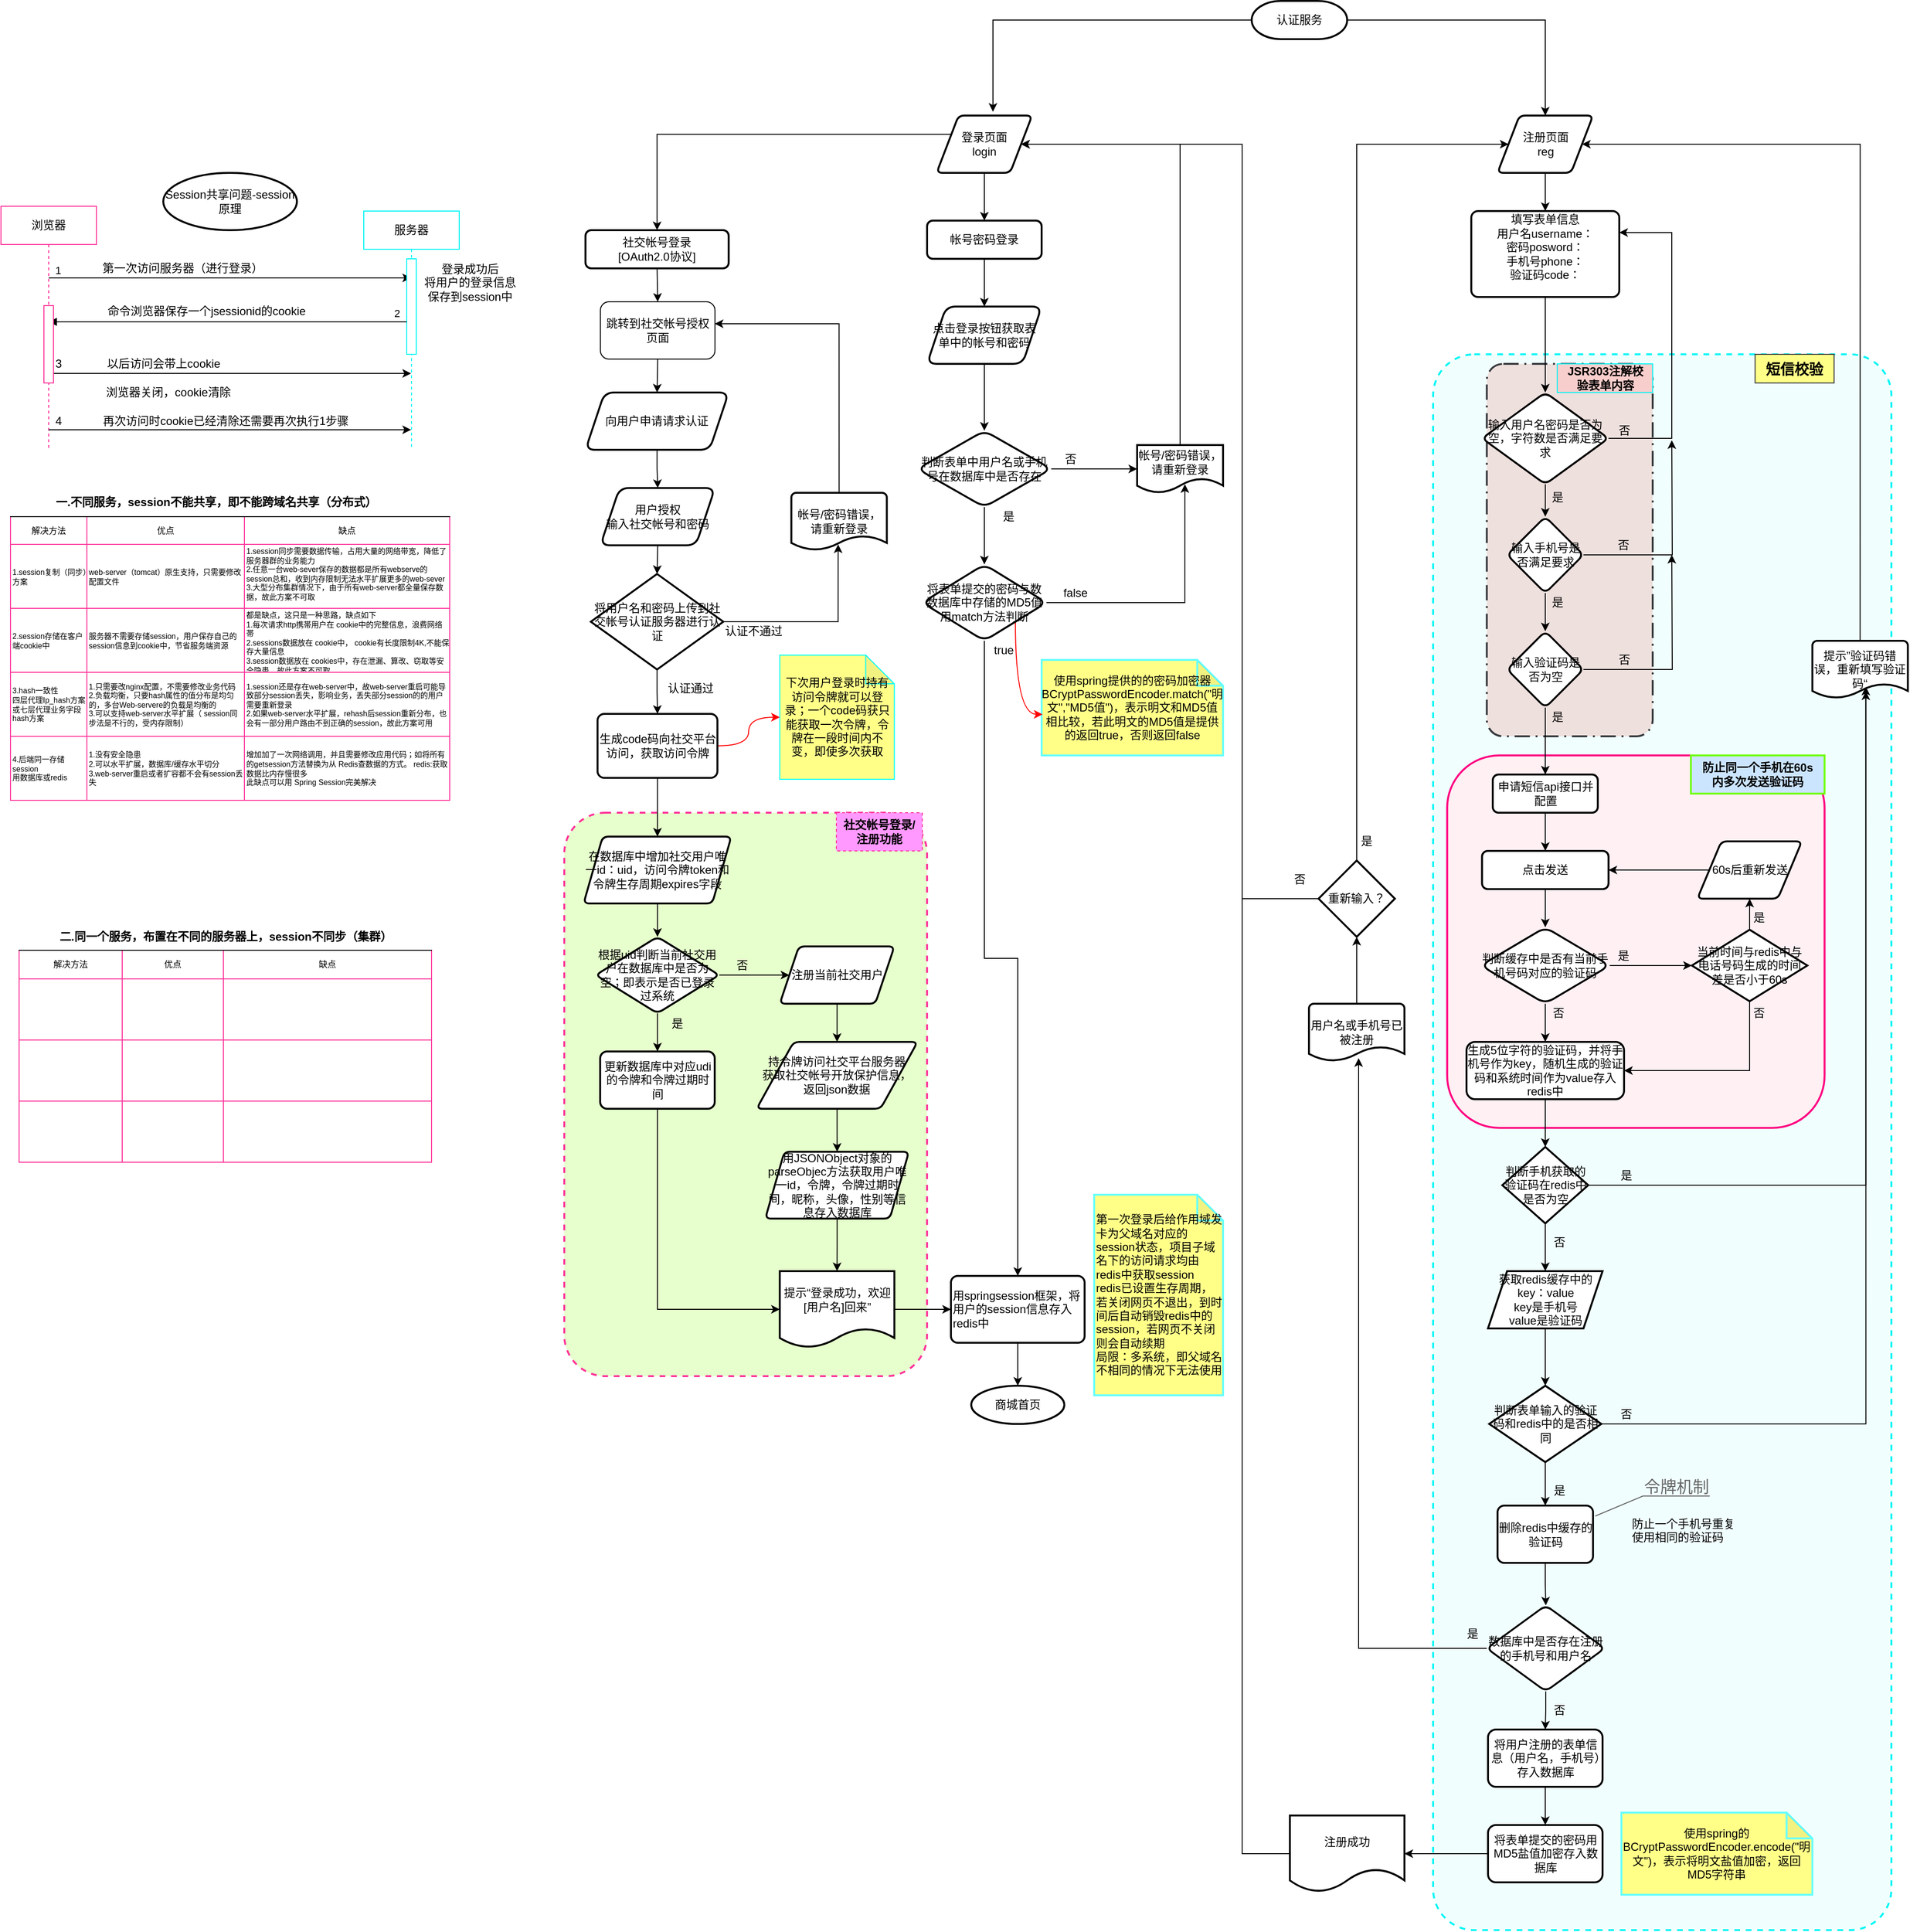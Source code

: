 <mxfile version="14.9.5" type="github">
  <diagram id="6a731a19-8d31-9384-78a2-239565b7b9f0" name="Page-1">
    <mxGraphModel dx="2302" dy="676" grid="1" gridSize="10" guides="1" tooltips="1" connect="1" arrows="1" fold="1" page="1" pageScale="1" pageWidth="1169" pageHeight="827" background="none" math="0" shadow="0">
      <root>
        <mxCell id="0" />
        <mxCell id="1" parent="0" />
        <mxCell id="_3EDfVnfO1TGGqDo599J-32" value="" style="rounded=1;whiteSpace=wrap;html=1;absoluteArcSize=1;arcSize=86;strokeWidth=2;fillColor=#E6FFCC;dashed=1;strokeColor=#FF3399;" vertex="1" parent="1">
          <mxGeometry x="-540" y="920" width="380" height="590" as="geometry" />
        </mxCell>
        <mxCell id="k4lBBu5_LCIpSnBgb268-116" value="" style="points=[[0.25,0,0],[0.5,0,0],[0.75,0,0],[1,0.25,0],[1,0.5,0],[1,0.75,0],[0.75,1,0],[0.5,1,0],[0.25,1,0],[0,0.75,0],[0,0.5,0],[0,0.25,0]];rounded=1;arcSize=9;dashed=1;strokeWidth=2;glass=0;fillColor=#F0FFFE;strokeColor=#00F5F5;" parent="1" vertex="1">
          <mxGeometry x="370" y="440" width="480" height="1650" as="geometry" />
        </mxCell>
        <mxCell id="k4lBBu5_LCIpSnBgb268-173" value="" style="rounded=1;whiteSpace=wrap;html=1;glass=0;strokeWidth=2;gradientColor=none;strokeColor=#FF0080;fillColor=#FFF0F3;arcSize=14;" parent="1" vertex="1">
          <mxGeometry x="384.75" y="860" width="395.25" height="390" as="geometry" />
        </mxCell>
        <mxCell id="k4lBBu5_LCIpSnBgb268-108" value="" style="points=[[0.25,0,0],[0.5,0,0],[0.75,0,0],[1,0.25,0],[1,0.5,0],[1,0.75,0],[0.75,1,0],[0.5,1,0],[0.25,1,0],[0,0.75,0],[0,0.5,0],[0,0.25,0]];rounded=1;arcSize=10;dashed=1;strokeColor=#36393d;dashPattern=8 3 1 3;strokeWidth=2;fillColor=#EEE0DD;" parent="1" vertex="1">
          <mxGeometry x="426.25" y="450" width="173.75" height="390" as="geometry" />
        </mxCell>
        <mxCell id="k4lBBu5_LCIpSnBgb268-59" style="edgeStyle=orthogonalEdgeStyle;rounded=0;orthogonalLoop=1;jettySize=auto;html=1;entryX=0.59;entryY=-0.067;entryDx=0;entryDy=0;entryPerimeter=0;" parent="1" source="k4lBBu5_LCIpSnBgb268-56" target="k4lBBu5_LCIpSnBgb268-57" edge="1">
          <mxGeometry relative="1" as="geometry" />
        </mxCell>
        <mxCell id="k4lBBu5_LCIpSnBgb268-60" style="edgeStyle=orthogonalEdgeStyle;rounded=0;orthogonalLoop=1;jettySize=auto;html=1;" parent="1" source="k4lBBu5_LCIpSnBgb268-56" target="k4lBBu5_LCIpSnBgb268-58" edge="1">
          <mxGeometry relative="1" as="geometry" />
        </mxCell>
        <mxCell id="k4lBBu5_LCIpSnBgb268-56" value="&lt;div&gt;认证服务&lt;/div&gt;" style="strokeWidth=2;html=1;shape=mxgraph.flowchart.terminator;whiteSpace=wrap;" parent="1" vertex="1">
          <mxGeometry x="180" y="70" width="100" height="40" as="geometry" />
        </mxCell>
        <mxCell id="k4lBBu5_LCIpSnBgb268-216" style="edgeStyle=orthogonalEdgeStyle;rounded=0;orthogonalLoop=1;jettySize=auto;html=1;exitX=0.5;exitY=1;exitDx=0;exitDy=0;entryX=0.5;entryY=0;entryDx=0;entryDy=0;fontSize=12;" parent="1" source="k4lBBu5_LCIpSnBgb268-57" target="k4lBBu5_LCIpSnBgb268-215" edge="1">
          <mxGeometry relative="1" as="geometry" />
        </mxCell>
        <mxCell id="_3EDfVnfO1TGGqDo599J-1" style="edgeStyle=orthogonalEdgeStyle;rounded=0;orthogonalLoop=1;jettySize=auto;html=1;exitX=0;exitY=0.25;exitDx=0;exitDy=0;entryX=0.5;entryY=0;entryDx=0;entryDy=0;" edge="1" parent="1" source="k4lBBu5_LCIpSnBgb268-57" target="k4lBBu5_LCIpSnBgb268-236">
          <mxGeometry relative="1" as="geometry" />
        </mxCell>
        <mxCell id="k4lBBu5_LCIpSnBgb268-57" value="&lt;div&gt;登录页面&lt;/div&gt;&lt;div&gt;login&lt;/div&gt;" style="shape=parallelogram;html=1;strokeWidth=2;perimeter=parallelogramPerimeter;whiteSpace=wrap;rounded=1;arcSize=12;size=0.23;" parent="1" vertex="1">
          <mxGeometry x="-150" y="190" width="100" height="60" as="geometry" />
        </mxCell>
        <mxCell id="k4lBBu5_LCIpSnBgb268-70" value="" style="edgeStyle=orthogonalEdgeStyle;rounded=0;orthogonalLoop=1;jettySize=auto;html=1;" parent="1" source="k4lBBu5_LCIpSnBgb268-58" target="k4lBBu5_LCIpSnBgb268-61" edge="1">
          <mxGeometry relative="1" as="geometry" />
        </mxCell>
        <mxCell id="k4lBBu5_LCIpSnBgb268-58" value="&lt;div&gt;注册页面&lt;/div&gt;&lt;div&gt;reg&lt;br&gt;&lt;/div&gt;" style="shape=parallelogram;html=1;strokeWidth=2;perimeter=parallelogramPerimeter;whiteSpace=wrap;rounded=1;arcSize=12;size=0.23;" parent="1" vertex="1">
          <mxGeometry x="437.5" y="190" width="100" height="60" as="geometry" />
        </mxCell>
        <mxCell id="k4lBBu5_LCIpSnBgb268-97" style="edgeStyle=orthogonalEdgeStyle;rounded=0;orthogonalLoop=1;jettySize=auto;html=1;exitX=0.5;exitY=1;exitDx=0;exitDy=0;entryX=0.5;entryY=0;entryDx=0;entryDy=0;" parent="1" source="k4lBBu5_LCIpSnBgb268-61" target="k4lBBu5_LCIpSnBgb268-63" edge="1">
          <mxGeometry relative="1" as="geometry">
            <mxPoint x="487.5" y="414" as="targetPoint" />
          </mxGeometry>
        </mxCell>
        <mxCell id="k4lBBu5_LCIpSnBgb268-61" value="&lt;div&gt;填写表单信息&lt;/div&gt;&lt;div&gt;用户名username：&lt;/div&gt;&lt;div&gt;密码posword：&lt;/div&gt;&lt;div&gt;手机号phone：&lt;/div&gt;&lt;div&gt;验证码code：&lt;br&gt;&lt;/div&gt;&lt;div&gt;&lt;br&gt;&lt;/div&gt;" style="rounded=1;whiteSpace=wrap;html=1;absoluteArcSize=1;arcSize=14;strokeWidth=2;" parent="1" vertex="1">
          <mxGeometry x="410" y="290" width="155" height="90" as="geometry" />
        </mxCell>
        <mxCell id="k4lBBu5_LCIpSnBgb268-62" style="edgeStyle=orthogonalEdgeStyle;rounded=0;orthogonalLoop=1;jettySize=auto;html=1;exitX=0.5;exitY=1;exitDx=0;exitDy=0;" parent="1" source="k4lBBu5_LCIpSnBgb268-61" target="k4lBBu5_LCIpSnBgb268-61" edge="1">
          <mxGeometry relative="1" as="geometry" />
        </mxCell>
        <mxCell id="k4lBBu5_LCIpSnBgb268-66" value="" style="edgeStyle=orthogonalEdgeStyle;rounded=0;orthogonalLoop=1;jettySize=auto;html=1;" parent="1" source="k4lBBu5_LCIpSnBgb268-63" target="k4lBBu5_LCIpSnBgb268-65" edge="1">
          <mxGeometry relative="1" as="geometry" />
        </mxCell>
        <mxCell id="k4lBBu5_LCIpSnBgb268-73" style="edgeStyle=orthogonalEdgeStyle;rounded=0;orthogonalLoop=1;jettySize=auto;html=1;exitX=1;exitY=0.5;exitDx=0;exitDy=0;entryX=1;entryY=0.25;entryDx=0;entryDy=0;" parent="1" source="k4lBBu5_LCIpSnBgb268-63" target="k4lBBu5_LCIpSnBgb268-61" edge="1">
          <mxGeometry relative="1" as="geometry">
            <Array as="points">
              <mxPoint x="620" y="528" />
              <mxPoint x="620" y="313" />
            </Array>
          </mxGeometry>
        </mxCell>
        <mxCell id="k4lBBu5_LCIpSnBgb268-63" value="输入用户名密码是否为空，字符数是否满足要求" style="rhombus;whiteSpace=wrap;html=1;rounded=1;strokeWidth=2;arcSize=14;" parent="1" vertex="1">
          <mxGeometry x="421.25" y="480" width="132.5" height="96" as="geometry" />
        </mxCell>
        <mxCell id="k4lBBu5_LCIpSnBgb268-68" value="" style="edgeStyle=orthogonalEdgeStyle;rounded=0;orthogonalLoop=1;jettySize=auto;html=1;" parent="1" source="k4lBBu5_LCIpSnBgb268-65" target="k4lBBu5_LCIpSnBgb268-67" edge="1">
          <mxGeometry relative="1" as="geometry" />
        </mxCell>
        <mxCell id="k4lBBu5_LCIpSnBgb268-74" style="edgeStyle=orthogonalEdgeStyle;rounded=0;orthogonalLoop=1;jettySize=auto;html=1;exitX=1;exitY=0.5;exitDx=0;exitDy=0;" parent="1" source="k4lBBu5_LCIpSnBgb268-65" edge="1">
          <mxGeometry relative="1" as="geometry">
            <mxPoint x="620" y="530" as="targetPoint" />
          </mxGeometry>
        </mxCell>
        <mxCell id="k4lBBu5_LCIpSnBgb268-65" value="&lt;div&gt;输入手机号是否满足要求&lt;/div&gt;" style="rhombus;whiteSpace=wrap;html=1;rounded=1;strokeWidth=2;arcSize=14;" parent="1" vertex="1">
          <mxGeometry x="447.5" y="610" width="80" height="80" as="geometry" />
        </mxCell>
        <mxCell id="k4lBBu5_LCIpSnBgb268-75" style="edgeStyle=orthogonalEdgeStyle;rounded=0;orthogonalLoop=1;jettySize=auto;html=1;exitX=1;exitY=0.5;exitDx=0;exitDy=0;" parent="1" source="k4lBBu5_LCIpSnBgb268-67" edge="1">
          <mxGeometry relative="1" as="geometry">
            <mxPoint x="620" y="650" as="targetPoint" />
          </mxGeometry>
        </mxCell>
        <mxCell id="k4lBBu5_LCIpSnBgb268-214" style="edgeStyle=orthogonalEdgeStyle;rounded=0;orthogonalLoop=1;jettySize=auto;html=1;exitX=0.5;exitY=1;exitDx=0;exitDy=0;entryX=0.5;entryY=0;entryDx=0;entryDy=0;fontSize=15;" parent="1" source="k4lBBu5_LCIpSnBgb268-67" target="k4lBBu5_LCIpSnBgb268-175" edge="1">
          <mxGeometry relative="1" as="geometry" />
        </mxCell>
        <mxCell id="k4lBBu5_LCIpSnBgb268-67" value="输入验证码是否为空" style="rhombus;whiteSpace=wrap;html=1;rounded=1;strokeWidth=2;arcSize=14;" parent="1" vertex="1">
          <mxGeometry x="447.5" y="730" width="80" height="80" as="geometry" />
        </mxCell>
        <mxCell id="k4lBBu5_LCIpSnBgb268-77" value="是" style="text;html=1;align=center;verticalAlign=middle;resizable=0;points=[];autosize=1;strokeColor=none;" parent="1" vertex="1">
          <mxGeometry x="485" y="580" width="30" height="20" as="geometry" />
        </mxCell>
        <mxCell id="k4lBBu5_LCIpSnBgb268-78" value="是" style="text;html=1;align=center;verticalAlign=middle;resizable=0;points=[];autosize=1;strokeColor=none;" parent="1" vertex="1">
          <mxGeometry x="485" y="690" width="30" height="20" as="geometry" />
        </mxCell>
        <mxCell id="k4lBBu5_LCIpSnBgb268-79" value="否" style="text;html=1;align=center;verticalAlign=middle;resizable=0;points=[];autosize=1;strokeColor=none;" parent="1" vertex="1">
          <mxGeometry x="555" y="750" width="30" height="20" as="geometry" />
        </mxCell>
        <mxCell id="k4lBBu5_LCIpSnBgb268-80" value="否" style="text;html=1;align=center;verticalAlign=middle;resizable=0;points=[];autosize=1;strokeColor=none;" parent="1" vertex="1">
          <mxGeometry x="553.75" y="630" width="30" height="20" as="geometry" />
        </mxCell>
        <mxCell id="k4lBBu5_LCIpSnBgb268-81" value="否" style="text;html=1;align=center;verticalAlign=middle;resizable=0;points=[];autosize=1;strokeColor=none;" parent="1" vertex="1">
          <mxGeometry x="555" y="510" width="30" height="20" as="geometry" />
        </mxCell>
        <mxCell id="k4lBBu5_LCIpSnBgb268-111" value="&lt;div&gt;JSR303注解校&lt;/div&gt;&lt;div&gt;验表单内容&lt;/div&gt;" style="text;html=1;align=center;verticalAlign=middle;resizable=0;points=[];autosize=1;fillColor=#f8cecc;strokeColor=#00F5F5;fontStyle=1" parent="1" vertex="1">
          <mxGeometry x="500" y="450" width="100" height="30" as="geometry" />
        </mxCell>
        <mxCell id="k4lBBu5_LCIpSnBgb268-133" style="edgeStyle=orthogonalEdgeStyle;rounded=0;orthogonalLoop=1;jettySize=auto;html=1;exitX=0.5;exitY=1;exitDx=0;exitDy=0;entryX=0.5;entryY=0;entryDx=0;entryDy=0;entryPerimeter=0;" parent="1" source="k4lBBu5_LCIpSnBgb268-117" target="k4lBBu5_LCIpSnBgb268-130" edge="1">
          <mxGeometry relative="1" as="geometry" />
        </mxCell>
        <mxCell id="k4lBBu5_LCIpSnBgb268-117" value="&lt;div&gt;获取redis缓存中的key：value&lt;/div&gt;&lt;div&gt;key是手机号&lt;/div&gt;&lt;div&gt;value是验证码&lt;br&gt;&lt;/div&gt;" style="shape=parallelogram;perimeter=parallelogramPerimeter;whiteSpace=wrap;html=1;fixedSize=1;rounded=0;glass=1;strokeWidth=2;" parent="1" vertex="1">
          <mxGeometry x="427.5" y="1400" width="120" height="60" as="geometry" />
        </mxCell>
        <mxCell id="k4lBBu5_LCIpSnBgb268-122" style="edgeStyle=orthogonalEdgeStyle;rounded=0;orthogonalLoop=1;jettySize=auto;html=1;exitX=0.5;exitY=1;exitDx=0;exitDy=0;entryX=0.5;entryY=0;entryDx=0;entryDy=0;" parent="1" source="k4lBBu5_LCIpSnBgb268-118" target="k4lBBu5_LCIpSnBgb268-117" edge="1">
          <mxGeometry relative="1" as="geometry" />
        </mxCell>
        <mxCell id="k4lBBu5_LCIpSnBgb268-199" style="edgeStyle=orthogonalEdgeStyle;rounded=0;orthogonalLoop=1;jettySize=auto;html=1;exitX=1;exitY=0.5;exitDx=0;exitDy=0;entryX=0.56;entryY=0.8;entryDx=0;entryDy=0;entryPerimeter=0;" parent="1" source="k4lBBu5_LCIpSnBgb268-118" target="k4lBBu5_LCIpSnBgb268-126" edge="1">
          <mxGeometry relative="1" as="geometry">
            <mxPoint x="930" y="1310" as="targetPoint" />
          </mxGeometry>
        </mxCell>
        <mxCell id="k4lBBu5_LCIpSnBgb268-118" value="判断手机获取的验证码在redis中是否为空" style="rhombus;whiteSpace=wrap;html=1;rounded=0;glass=1;strokeColor=#000000;strokeWidth=2;" parent="1" vertex="1">
          <mxGeometry x="442.5" y="1270" width="90" height="80" as="geometry" />
        </mxCell>
        <mxCell id="k4lBBu5_LCIpSnBgb268-121" value="是" style="text;html=1;align=center;verticalAlign=middle;resizable=0;points=[];autosize=1;strokeColor=none;" parent="1" vertex="1">
          <mxGeometry x="557.25" y="1290" width="30" height="20" as="geometry" />
        </mxCell>
        <mxCell id="k4lBBu5_LCIpSnBgb268-123" value="否" style="text;html=1;align=center;verticalAlign=middle;resizable=0;points=[];autosize=1;strokeColor=none;" parent="1" vertex="1">
          <mxGeometry x="487.25" y="1360" width="30" height="20" as="geometry" />
        </mxCell>
        <mxCell id="k4lBBu5_LCIpSnBgb268-129" style="edgeStyle=orthogonalEdgeStyle;rounded=0;orthogonalLoop=1;jettySize=auto;html=1;exitX=0.5;exitY=0;exitDx=0;exitDy=0;exitPerimeter=0;entryX=1;entryY=0.5;entryDx=0;entryDy=0;" parent="1" source="k4lBBu5_LCIpSnBgb268-126" target="k4lBBu5_LCIpSnBgb268-58" edge="1">
          <mxGeometry relative="1" as="geometry">
            <Array as="points">
              <mxPoint x="817" y="220" />
            </Array>
          </mxGeometry>
        </mxCell>
        <mxCell id="k4lBBu5_LCIpSnBgb268-126" value="提示”验证码错误，重新填写验证码“" style="strokeWidth=2;html=1;shape=mxgraph.flowchart.document2;whiteSpace=wrap;size=0.25;rounded=0;glass=1;" parent="1" vertex="1">
          <mxGeometry x="767.25" y="740" width="100" height="60" as="geometry" />
        </mxCell>
        <mxCell id="k4lBBu5_LCIpSnBgb268-135" style="edgeStyle=orthogonalEdgeStyle;rounded=0;orthogonalLoop=1;jettySize=auto;html=1;exitX=0.5;exitY=1;exitDx=0;exitDy=0;exitPerimeter=0;entryX=0.5;entryY=0;entryDx=0;entryDy=0;" parent="1" source="k4lBBu5_LCIpSnBgb268-130" target="k4lBBu5_LCIpSnBgb268-131" edge="1">
          <mxGeometry relative="1" as="geometry" />
        </mxCell>
        <mxCell id="k4lBBu5_LCIpSnBgb268-137" style="edgeStyle=orthogonalEdgeStyle;rounded=0;orthogonalLoop=1;jettySize=auto;html=1;exitX=1;exitY=0.5;exitDx=0;exitDy=0;exitPerimeter=0;entryX=0.56;entryY=0.883;entryDx=0;entryDy=0;entryPerimeter=0;" parent="1" source="k4lBBu5_LCIpSnBgb268-130" target="k4lBBu5_LCIpSnBgb268-126" edge="1">
          <mxGeometry relative="1" as="geometry">
            <mxPoint x="930" y="1310" as="targetPoint" />
            <Array as="points">
              <mxPoint x="823" y="1560" />
            </Array>
          </mxGeometry>
        </mxCell>
        <mxCell id="k4lBBu5_LCIpSnBgb268-130" value="判断表单输入的验证码和redis中的是否相同" style="strokeWidth=2;html=1;shape=mxgraph.flowchart.decision;whiteSpace=wrap;rounded=0;glass=1;" parent="1" vertex="1">
          <mxGeometry x="428.75" y="1520" width="117.5" height="80" as="geometry" />
        </mxCell>
        <mxCell id="k4lBBu5_LCIpSnBgb268-149" value="" style="edgeStyle=orthogonalEdgeStyle;rounded=0;orthogonalLoop=1;jettySize=auto;html=1;" parent="1" source="k4lBBu5_LCIpSnBgb268-131" target="k4lBBu5_LCIpSnBgb268-148" edge="1">
          <mxGeometry relative="1" as="geometry" />
        </mxCell>
        <mxCell id="k4lBBu5_LCIpSnBgb268-131" value="删除redis中缓存的验证码" style="rounded=1;whiteSpace=wrap;html=1;absoluteArcSize=1;arcSize=14;strokeWidth=2;glass=0;fillColor=#FFFFFF;" parent="1" vertex="1">
          <mxGeometry x="437.5" y="1645.5" width="100" height="60" as="geometry" />
        </mxCell>
        <mxCell id="k4lBBu5_LCIpSnBgb268-136" value="是" style="text;html=1;align=center;verticalAlign=middle;resizable=0;points=[];autosize=1;strokeColor=none;" parent="1" vertex="1">
          <mxGeometry x="487.25" y="1620" width="30" height="20" as="geometry" />
        </mxCell>
        <mxCell id="k4lBBu5_LCIpSnBgb268-138" value="否" style="text;html=1;align=center;verticalAlign=middle;resizable=0;points=[];autosize=1;strokeColor=none;" parent="1" vertex="1">
          <mxGeometry x="557.25" y="1540" width="30" height="20" as="geometry" />
        </mxCell>
        <mxCell id="k4lBBu5_LCIpSnBgb268-144" value="防止一个手机号重复&#xa;使用相同的验证码" style="text;strokeColor=none;fillColor=none;spacingLeft=4;spacingRight=4;overflow=hidden;rotatable=0;points=[[0,0.5],[1,0.5]];portConstraint=eastwest;fontSize=12;rounded=0;glass=0;" parent="1" vertex="1">
          <mxGeometry x="572.25" y="1651" width="145" height="49" as="geometry" />
        </mxCell>
        <mxCell id="k4lBBu5_LCIpSnBgb268-145" value="令牌机制" style="strokeWidth=1;shadow=0;dashed=0;align=center;html=1;shape=mxgraph.mockup.text.callout;linkText=;textSize=17;textColor=#666666;callDir=NE;callStyle=line;fontSize=17;fontColor=#666666;align=right;verticalAlign=top;strokeColor=#666666;rounded=0;glass=0;fillColor=#EEE0DD;gradientColor=none;" parent="1" vertex="1">
          <mxGeometry x="539.75" y="1610" width="120" height="46.5" as="geometry" />
        </mxCell>
        <mxCell id="k4lBBu5_LCIpSnBgb268-165" value="" style="edgeStyle=orthogonalEdgeStyle;rounded=0;orthogonalLoop=1;jettySize=auto;html=1;" parent="1" source="k4lBBu5_LCIpSnBgb268-146" target="k4lBBu5_LCIpSnBgb268-164" edge="1">
          <mxGeometry relative="1" as="geometry" />
        </mxCell>
        <mxCell id="k4lBBu5_LCIpSnBgb268-146" value="将用户注册的表单信息（用户名，手机号）存入数据库" style="rounded=1;whiteSpace=wrap;html=1;strokeWidth=2;fillColor=#FFFFFF;glass=0;arcSize=14;" parent="1" vertex="1">
          <mxGeometry x="427.5" y="1880" width="120" height="60" as="geometry" />
        </mxCell>
        <mxCell id="k4lBBu5_LCIpSnBgb268-154" style="edgeStyle=orthogonalEdgeStyle;rounded=0;orthogonalLoop=1;jettySize=auto;html=1;exitX=0;exitY=0.5;exitDx=0;exitDy=0;entryX=0.52;entryY=0.95;entryDx=0;entryDy=0;entryPerimeter=0;" parent="1" source="k4lBBu5_LCIpSnBgb268-148" target="k4lBBu5_LCIpSnBgb268-151" edge="1">
          <mxGeometry relative="1" as="geometry" />
        </mxCell>
        <mxCell id="k4lBBu5_LCIpSnBgb268-160" style="edgeStyle=orthogonalEdgeStyle;rounded=0;orthogonalLoop=1;jettySize=auto;html=1;exitX=0.5;exitY=1;exitDx=0;exitDy=0;entryX=0.5;entryY=0;entryDx=0;entryDy=0;" parent="1" source="k4lBBu5_LCIpSnBgb268-148" target="k4lBBu5_LCIpSnBgb268-146" edge="1">
          <mxGeometry relative="1" as="geometry" />
        </mxCell>
        <mxCell id="k4lBBu5_LCIpSnBgb268-148" value="数据库中是否存在注册的手机号和用户名" style="rhombus;whiteSpace=wrap;html=1;rounded=1;strokeWidth=2;fillColor=#FFFFFF;glass=0;arcSize=14;" parent="1" vertex="1">
          <mxGeometry x="426.25" y="1750" width="123.5" height="90" as="geometry" />
        </mxCell>
        <mxCell id="k4lBBu5_LCIpSnBgb268-153" value="" style="edgeStyle=orthogonalEdgeStyle;rounded=0;orthogonalLoop=1;jettySize=auto;html=1;" parent="1" source="k4lBBu5_LCIpSnBgb268-151" target="k4lBBu5_LCIpSnBgb268-152" edge="1">
          <mxGeometry relative="1" as="geometry" />
        </mxCell>
        <mxCell id="k4lBBu5_LCIpSnBgb268-151" value="用户名或手机号已被注册" style="strokeWidth=2;html=1;shape=mxgraph.flowchart.document2;whiteSpace=wrap;size=0.25;rounded=0;glass=0;gradientColor=none;fillColor=none;" parent="1" vertex="1">
          <mxGeometry x="240" y="1120" width="100" height="60" as="geometry" />
        </mxCell>
        <mxCell id="k4lBBu5_LCIpSnBgb268-155" style="edgeStyle=orthogonalEdgeStyle;rounded=0;orthogonalLoop=1;jettySize=auto;html=1;exitX=0.5;exitY=0;exitDx=0;exitDy=0;entryX=0;entryY=0.5;entryDx=0;entryDy=0;" parent="1" source="k4lBBu5_LCIpSnBgb268-152" target="k4lBBu5_LCIpSnBgb268-58" edge="1">
          <mxGeometry relative="1" as="geometry">
            <Array as="points">
              <mxPoint x="290" y="220" />
            </Array>
          </mxGeometry>
        </mxCell>
        <mxCell id="k4lBBu5_LCIpSnBgb268-172" style="edgeStyle=orthogonalEdgeStyle;rounded=0;orthogonalLoop=1;jettySize=auto;html=1;exitX=0;exitY=0.5;exitDx=0;exitDy=0;entryX=1;entryY=0.5;entryDx=0;entryDy=0;" parent="1" source="k4lBBu5_LCIpSnBgb268-152" target="k4lBBu5_LCIpSnBgb268-57" edge="1">
          <mxGeometry relative="1" as="geometry">
            <mxPoint x="170" y="1010" as="targetPoint" />
            <Array as="points">
              <mxPoint x="170" y="1010" />
              <mxPoint x="170" y="220" />
            </Array>
          </mxGeometry>
        </mxCell>
        <mxCell id="k4lBBu5_LCIpSnBgb268-152" value="&lt;div&gt;重新输入？&lt;/div&gt;" style="rhombus;whiteSpace=wrap;html=1;rounded=0;strokeWidth=2;glass=0;fillColor=none;" parent="1" vertex="1">
          <mxGeometry x="250" y="970" width="80" height="80" as="geometry" />
        </mxCell>
        <mxCell id="k4lBBu5_LCIpSnBgb268-156" value="是" style="text;html=1;align=center;verticalAlign=middle;resizable=0;points=[];autosize=1;strokeColor=none;" parent="1" vertex="1">
          <mxGeometry x="285" y="940" width="30" height="20" as="geometry" />
        </mxCell>
        <mxCell id="k4lBBu5_LCIpSnBgb268-158" value="否" style="text;html=1;align=center;verticalAlign=middle;resizable=0;points=[];autosize=1;strokeColor=none;" parent="1" vertex="1">
          <mxGeometry x="215" y="980" width="30" height="20" as="geometry" />
        </mxCell>
        <mxCell id="k4lBBu5_LCIpSnBgb268-159" value="是" style="text;html=1;align=center;verticalAlign=middle;resizable=0;points=[];autosize=1;strokeColor=none;" parent="1" vertex="1">
          <mxGeometry x="396.25" y="1770" width="30" height="20" as="geometry" />
        </mxCell>
        <mxCell id="k4lBBu5_LCIpSnBgb268-161" value="否" style="text;html=1;align=center;verticalAlign=middle;resizable=0;points=[];autosize=1;strokeColor=none;" parent="1" vertex="1">
          <mxGeometry x="487.25" y="1850" width="30" height="20" as="geometry" />
        </mxCell>
        <mxCell id="k4lBBu5_LCIpSnBgb268-207" style="edgeStyle=orthogonalEdgeStyle;rounded=0;orthogonalLoop=1;jettySize=auto;html=1;exitX=0;exitY=0.5;exitDx=0;exitDy=0;entryX=1;entryY=0.5;entryDx=0;entryDy=0;" parent="1" source="k4lBBu5_LCIpSnBgb268-164" target="k4lBBu5_LCIpSnBgb268-206" edge="1">
          <mxGeometry relative="1" as="geometry" />
        </mxCell>
        <mxCell id="k4lBBu5_LCIpSnBgb268-164" value="将表单提交的密码用MD5盐值加密存入数据库" style="rounded=1;whiteSpace=wrap;html=1;strokeWidth=2;fillColor=#FFFFFF;glass=0;arcSize=14;" parent="1" vertex="1">
          <mxGeometry x="427.5" y="1980" width="120" height="60" as="geometry" />
        </mxCell>
        <mxCell id="k4lBBu5_LCIpSnBgb268-168" value="使用spring提供的的密码加密器BCryptPasswordEncoder.match(&quot;明文&quot;,&quot;MD5值&quot;)，表示明文和MD5值相比较，若此明文的MD5值是提供的返回true，否则返回false" style="shape=note;whiteSpace=wrap;html=1;backgroundOutline=1;darkOpacity=0.05;rounded=0;glass=0;strokeWidth=2;fillColor=#ffff88;size=27;strokeColor=#66FFFF;" parent="1" vertex="1">
          <mxGeometry x="-40" y="760" width="190" height="100" as="geometry" />
        </mxCell>
        <mxCell id="k4lBBu5_LCIpSnBgb268-171" value="使用spring的BCryptPasswordEncoder.encode(&quot;明文&quot;)，表示将明文盐值加密，返回MD5字符串" style="shape=note;whiteSpace=wrap;html=1;backgroundOutline=1;darkOpacity=0.05;rounded=0;glass=0;strokeWidth=2;fillColor=#ffff88;size=27;strokeColor=#66FFFF;" parent="1" vertex="1">
          <mxGeometry x="567.25" y="1967" width="200" height="86" as="geometry" />
        </mxCell>
        <mxCell id="k4lBBu5_LCIpSnBgb268-174" value="短信校验" style="text;html=1;strokeColor=#36393d;fillColor=#ffff88;align=center;verticalAlign=middle;whiteSpace=wrap;rounded=0;glass=0;fontSize=15;fontStyle=1" parent="1" vertex="1">
          <mxGeometry x="707.25" y="440" width="82.75" height="30" as="geometry" />
        </mxCell>
        <mxCell id="k4lBBu5_LCIpSnBgb268-177" value="" style="edgeStyle=orthogonalEdgeStyle;rounded=0;orthogonalLoop=1;jettySize=auto;html=1;" parent="1" source="k4lBBu5_LCIpSnBgb268-175" target="k4lBBu5_LCIpSnBgb268-176" edge="1">
          <mxGeometry relative="1" as="geometry" />
        </mxCell>
        <mxCell id="k4lBBu5_LCIpSnBgb268-175" value="申请短信api接口并配置" style="rounded=1;whiteSpace=wrap;html=1;glass=0;strokeWidth=2;" parent="1" vertex="1">
          <mxGeometry x="432.5" y="880" width="110" height="40" as="geometry" />
        </mxCell>
        <mxCell id="k4lBBu5_LCIpSnBgb268-183" value="" style="edgeStyle=orthogonalEdgeStyle;rounded=0;orthogonalLoop=1;jettySize=auto;html=1;" parent="1" source="k4lBBu5_LCIpSnBgb268-176" target="k4lBBu5_LCIpSnBgb268-182" edge="1">
          <mxGeometry relative="1" as="geometry" />
        </mxCell>
        <mxCell id="k4lBBu5_LCIpSnBgb268-176" value="点击发送" style="rounded=1;whiteSpace=wrap;html=1;strokeWidth=2;glass=0;" parent="1" vertex="1">
          <mxGeometry x="421.25" y="960" width="132.5" height="40" as="geometry" />
        </mxCell>
        <mxCell id="k4lBBu5_LCIpSnBgb268-185" value="" style="edgeStyle=orthogonalEdgeStyle;rounded=0;orthogonalLoop=1;jettySize=auto;html=1;" parent="1" source="k4lBBu5_LCIpSnBgb268-182" target="k4lBBu5_LCIpSnBgb268-184" edge="1">
          <mxGeometry relative="1" as="geometry" />
        </mxCell>
        <mxCell id="k4lBBu5_LCIpSnBgb268-182" value="判断缓存中是否有当前手机号码对应的验证码" style="rhombus;whiteSpace=wrap;html=1;rounded=1;strokeWidth=2;glass=0;" parent="1" vertex="1">
          <mxGeometry x="420" y="1040" width="135" height="80" as="geometry" />
        </mxCell>
        <mxCell id="k4lBBu5_LCIpSnBgb268-203" style="edgeStyle=orthogonalEdgeStyle;rounded=0;orthogonalLoop=1;jettySize=auto;html=1;exitX=0.5;exitY=1;exitDx=0;exitDy=0;entryX=0.5;entryY=0;entryDx=0;entryDy=0;" parent="1" source="k4lBBu5_LCIpSnBgb268-184" target="k4lBBu5_LCIpSnBgb268-118" edge="1">
          <mxGeometry relative="1" as="geometry" />
        </mxCell>
        <mxCell id="k4lBBu5_LCIpSnBgb268-184" value="生成5位字符的验证码，并将手机号作为key，随机生成的验证码和系统时间作为value存入redis中" style="whiteSpace=wrap;html=1;rounded=1;strokeWidth=2;glass=0;" parent="1" vertex="1">
          <mxGeometry x="405" y="1160" width="165" height="60" as="geometry" />
        </mxCell>
        <mxCell id="k4lBBu5_LCIpSnBgb268-186" value="否" style="text;html=1;align=center;verticalAlign=middle;resizable=0;points=[];autosize=1;strokeColor=none;" parent="1" vertex="1">
          <mxGeometry x="486" y="1120" width="30" height="20" as="geometry" />
        </mxCell>
        <mxCell id="k4lBBu5_LCIpSnBgb268-189" value="" style="edgeStyle=orthogonalEdgeStyle;rounded=0;orthogonalLoop=1;jettySize=auto;html=1;exitX=1;exitY=0.5;exitDx=0;exitDy=0;" parent="1" source="k4lBBu5_LCIpSnBgb268-182" target="k4lBBu5_LCIpSnBgb268-188" edge="1">
          <mxGeometry relative="1" as="geometry" />
        </mxCell>
        <mxCell id="k4lBBu5_LCIpSnBgb268-187" value="是" style="text;html=1;align=center;verticalAlign=middle;resizable=0;points=[];autosize=1;strokeColor=none;" parent="1" vertex="1">
          <mxGeometry x="553.5" y="1060" width="30" height="20" as="geometry" />
        </mxCell>
        <mxCell id="k4lBBu5_LCIpSnBgb268-193" value="" style="edgeStyle=orthogonalEdgeStyle;rounded=0;orthogonalLoop=1;jettySize=auto;html=1;" parent="1" source="k4lBBu5_LCIpSnBgb268-188" target="k4lBBu5_LCIpSnBgb268-192" edge="1">
          <mxGeometry relative="1" as="geometry" />
        </mxCell>
        <mxCell id="k4lBBu5_LCIpSnBgb268-196" style="edgeStyle=orthogonalEdgeStyle;rounded=0;orthogonalLoop=1;jettySize=auto;html=1;exitX=0.5;exitY=1;exitDx=0;exitDy=0;entryX=1;entryY=0.5;entryDx=0;entryDy=0;" parent="1" source="k4lBBu5_LCIpSnBgb268-188" target="k4lBBu5_LCIpSnBgb268-184" edge="1">
          <mxGeometry relative="1" as="geometry" />
        </mxCell>
        <mxCell id="k4lBBu5_LCIpSnBgb268-188" value="当前时间与redis中与电话号码生成的时间差是否小于60s" style="rhombus;whiteSpace=wrap;html=1;rounded=0;glass=0;strokeColor=#000000;strokeWidth=2;gradientColor=none;" parent="1" vertex="1">
          <mxGeometry x="641" y="1042.5" width="121" height="75" as="geometry" />
        </mxCell>
        <mxCell id="k4lBBu5_LCIpSnBgb268-204" style="edgeStyle=orthogonalEdgeStyle;rounded=0;orthogonalLoop=1;jettySize=auto;html=1;exitX=0;exitY=0.5;exitDx=0;exitDy=0;entryX=1;entryY=0.5;entryDx=0;entryDy=0;" parent="1" source="k4lBBu5_LCIpSnBgb268-192" target="k4lBBu5_LCIpSnBgb268-176" edge="1">
          <mxGeometry relative="1" as="geometry" />
        </mxCell>
        <mxCell id="k4lBBu5_LCIpSnBgb268-192" value="60s后重新发送" style="shape=parallelogram;html=1;strokeWidth=2;perimeter=parallelogramPerimeter;whiteSpace=wrap;rounded=1;arcSize=12;size=0.23;glass=0;gradientColor=none;" parent="1" vertex="1">
          <mxGeometry x="646.75" y="950" width="109.5" height="60" as="geometry" />
        </mxCell>
        <mxCell id="k4lBBu5_LCIpSnBgb268-195" value="是" style="text;html=1;align=center;verticalAlign=middle;resizable=0;points=[];autosize=1;strokeColor=none;" parent="1" vertex="1">
          <mxGeometry x="696" y="1020" width="30" height="20" as="geometry" />
        </mxCell>
        <mxCell id="k4lBBu5_LCIpSnBgb268-197" value="否" style="text;html=1;align=center;verticalAlign=middle;resizable=0;points=[];autosize=1;strokeColor=none;" parent="1" vertex="1">
          <mxGeometry x="696" y="1120" width="30" height="20" as="geometry" />
        </mxCell>
        <mxCell id="k4lBBu5_LCIpSnBgb268-208" style="edgeStyle=orthogonalEdgeStyle;rounded=0;orthogonalLoop=1;jettySize=auto;html=1;exitX=0;exitY=0.5;exitDx=0;exitDy=0;entryX=1;entryY=0.5;entryDx=0;entryDy=0;" parent="1" source="k4lBBu5_LCIpSnBgb268-206" target="k4lBBu5_LCIpSnBgb268-57" edge="1">
          <mxGeometry relative="1" as="geometry">
            <mxPoint x="230" y="1860" as="targetPoint" />
            <Array as="points">
              <mxPoint x="170" y="2010" />
              <mxPoint x="170" y="220" />
            </Array>
          </mxGeometry>
        </mxCell>
        <mxCell id="k4lBBu5_LCIpSnBgb268-206" value="注册成功" style="shape=document;whiteSpace=wrap;html=1;boundedLbl=1;rounded=0;glass=0;strokeColor=#000000;strokeWidth=2;fillColor=#ffffff;gradientColor=none;" parent="1" vertex="1">
          <mxGeometry x="220" y="1970" width="120" height="80" as="geometry" />
        </mxCell>
        <mxCell id="k4lBBu5_LCIpSnBgb268-210" value="&lt;div&gt;防止同一个手机在60s&lt;/div&gt;&lt;div&gt;内多次发送验证码&lt;/div&gt;" style="rounded=0;whiteSpace=wrap;html=1;glass=0;strokeWidth=2;fillColor=#cce5ff;fontStyle=1;strokeColor=#71FF12;" parent="1" vertex="1">
          <mxGeometry x="640" y="860" width="140" height="40" as="geometry" />
        </mxCell>
        <mxCell id="k4lBBu5_LCIpSnBgb268-212" value="是" style="text;html=1;align=center;verticalAlign=middle;resizable=0;points=[];autosize=1;strokeColor=none;fontSize=12;" parent="1" vertex="1">
          <mxGeometry x="485" y="810" width="30" height="20" as="geometry" />
        </mxCell>
        <mxCell id="k4lBBu5_LCIpSnBgb268-227" style="edgeStyle=orthogonalEdgeStyle;rounded=0;orthogonalLoop=1;jettySize=auto;html=1;exitX=0.5;exitY=1;exitDx=0;exitDy=0;entryX=0.5;entryY=0;entryDx=0;entryDy=0;fontSize=12;" parent="1" source="k4lBBu5_LCIpSnBgb268-215" target="k4lBBu5_LCIpSnBgb268-217" edge="1">
          <mxGeometry relative="1" as="geometry" />
        </mxCell>
        <mxCell id="k4lBBu5_LCIpSnBgb268-215" value="帐号密码登录" style="rounded=1;whiteSpace=wrap;html=1;glass=0;fontSize=12;strokeWidth=2;fillColor=#ffffff;gradientColor=none;" parent="1" vertex="1">
          <mxGeometry x="-160" y="300" width="120" height="40" as="geometry" />
        </mxCell>
        <mxCell id="k4lBBu5_LCIpSnBgb268-219" value="" style="edgeStyle=orthogonalEdgeStyle;rounded=0;orthogonalLoop=1;jettySize=auto;html=1;fontSize=12;" parent="1" source="k4lBBu5_LCIpSnBgb268-217" target="k4lBBu5_LCIpSnBgb268-218" edge="1">
          <mxGeometry relative="1" as="geometry" />
        </mxCell>
        <mxCell id="k4lBBu5_LCIpSnBgb268-217" value="点击登录按钮获取表单中的帐号和密码" style="shape=parallelogram;perimeter=parallelogramPerimeter;whiteSpace=wrap;html=1;fixedSize=1;rounded=1;glass=0;fontSize=12;strokeColor=#000000;strokeWidth=2;fillColor=#ffffff;gradientColor=none;" parent="1" vertex="1">
          <mxGeometry x="-160" y="390" width="120" height="60" as="geometry" />
        </mxCell>
        <mxCell id="k4lBBu5_LCIpSnBgb268-225" style="edgeStyle=orthogonalEdgeStyle;rounded=0;orthogonalLoop=1;jettySize=auto;html=1;exitX=1;exitY=0.5;exitDx=0;exitDy=0;entryX=0;entryY=0.5;entryDx=0;entryDy=0;fontSize=12;" parent="1" source="k4lBBu5_LCIpSnBgb268-218" target="k4lBBu5_LCIpSnBgb268-224" edge="1">
          <mxGeometry relative="1" as="geometry" />
        </mxCell>
        <mxCell id="k4lBBu5_LCIpSnBgb268-229" value="" style="edgeStyle=orthogonalEdgeStyle;rounded=0;orthogonalLoop=1;jettySize=auto;html=1;fontSize=12;" parent="1" source="k4lBBu5_LCIpSnBgb268-218" target="k4lBBu5_LCIpSnBgb268-228" edge="1">
          <mxGeometry relative="1" as="geometry" />
        </mxCell>
        <mxCell id="k4lBBu5_LCIpSnBgb268-218" value="判断表单中用户名或手机号在数据库中是否存在" style="rhombus;whiteSpace=wrap;html=1;rounded=1;strokeWidth=2;glass=0;" parent="1" vertex="1">
          <mxGeometry x="-170" y="520" width="140" height="80" as="geometry" />
        </mxCell>
        <mxCell id="k4lBBu5_LCIpSnBgb268-220" value="是" style="text;html=1;align=center;verticalAlign=middle;resizable=0;points=[];autosize=1;strokeColor=none;fontSize=12;" parent="1" vertex="1">
          <mxGeometry x="-90" y="600" width="30" height="20" as="geometry" />
        </mxCell>
        <mxCell id="k4lBBu5_LCIpSnBgb268-221" value="否" style="text;html=1;align=center;verticalAlign=middle;resizable=0;points=[];autosize=1;strokeColor=none;fontSize=12;" parent="1" vertex="1">
          <mxGeometry x="-25" y="540" width="30" height="20" as="geometry" />
        </mxCell>
        <mxCell id="k4lBBu5_LCIpSnBgb268-226" style="edgeStyle=orthogonalEdgeStyle;rounded=0;orthogonalLoop=1;jettySize=auto;html=1;exitX=0.5;exitY=0;exitDx=0;exitDy=0;entryX=1;entryY=0.5;entryDx=0;entryDy=0;fontSize=12;" parent="1" source="k4lBBu5_LCIpSnBgb268-224" target="k4lBBu5_LCIpSnBgb268-57" edge="1">
          <mxGeometry relative="1" as="geometry">
            <Array as="points">
              <mxPoint x="105" y="220" />
            </Array>
          </mxGeometry>
        </mxCell>
        <mxCell id="k4lBBu5_LCIpSnBgb268-224" value="帐号/密码错误，请重新登录" style="shape=document;whiteSpace=wrap;html=1;boundedLbl=1;rounded=1;glass=0;fontSize=12;strokeColor=#000000;strokeWidth=2;fillColor=#ffffff;gradientColor=none;" parent="1" vertex="1">
          <mxGeometry x="60" y="535" width="90" height="50" as="geometry" />
        </mxCell>
        <mxCell id="k4lBBu5_LCIpSnBgb268-231" style="edgeStyle=orthogonalEdgeStyle;rounded=0;orthogonalLoop=1;jettySize=auto;html=1;entryX=0.556;entryY=0.82;entryDx=0;entryDy=0;entryPerimeter=0;fontSize=12;" parent="1" source="k4lBBu5_LCIpSnBgb268-228" target="k4lBBu5_LCIpSnBgb268-224" edge="1">
          <mxGeometry relative="1" as="geometry" />
        </mxCell>
        <mxCell id="k4lBBu5_LCIpSnBgb268-234" style="edgeStyle=orthogonalEdgeStyle;rounded=0;orthogonalLoop=1;jettySize=auto;html=1;exitX=0.5;exitY=1;exitDx=0;exitDy=0;fontSize=12;entryX=0.5;entryY=0;entryDx=0;entryDy=0;" parent="1" source="k4lBBu5_LCIpSnBgb268-228" target="_3EDfVnfO1TGGqDo599J-193" edge="1">
          <mxGeometry relative="1" as="geometry">
            <mxPoint x="-60" y="1450" as="targetPoint" />
          </mxGeometry>
        </mxCell>
        <mxCell id="_3EDfVnfO1TGGqDo599J-34" style="edgeStyle=orthogonalEdgeStyle;orthogonalLoop=1;jettySize=auto;html=1;exitX=1;exitY=1;exitDx=0;exitDy=0;entryX=0.005;entryY=0.57;entryDx=0;entryDy=0;entryPerimeter=0;curved=1;strokeColor=#FF0000;" edge="1" parent="1" source="k4lBBu5_LCIpSnBgb268-228" target="k4lBBu5_LCIpSnBgb268-168">
          <mxGeometry relative="1" as="geometry" />
        </mxCell>
        <mxCell id="k4lBBu5_LCIpSnBgb268-228" value="将表单提交的密码与数数据库中存储的MD5值用match方法判断" style="rhombus;whiteSpace=wrap;html=1;rounded=1;strokeWidth=2;glass=0;" parent="1" vertex="1">
          <mxGeometry x="-165" y="660" width="130" height="80" as="geometry" />
        </mxCell>
        <mxCell id="k4lBBu5_LCIpSnBgb268-232" value="false" style="text;html=1;align=center;verticalAlign=middle;resizable=0;points=[];autosize=1;strokeColor=none;fontSize=12;" parent="1" vertex="1">
          <mxGeometry x="-25" y="680" width="40" height="20" as="geometry" />
        </mxCell>
        <mxCell id="k4lBBu5_LCIpSnBgb268-233" value="商城首页" style="ellipse;whiteSpace=wrap;html=1;rounded=1;glass=0;fontSize=12;strokeColor=#000000;strokeWidth=2;fillColor=#ffffff;gradientColor=none;" parent="1" vertex="1">
          <mxGeometry x="-113.75" y="1520" width="97.5" height="40" as="geometry" />
        </mxCell>
        <mxCell id="k4lBBu5_LCIpSnBgb268-235" value="true" style="text;html=1;align=center;verticalAlign=middle;resizable=0;points=[];autosize=1;strokeColor=none;fontSize=12;" parent="1" vertex="1">
          <mxGeometry x="-100" y="740" width="40" height="20" as="geometry" />
        </mxCell>
        <mxCell id="yCdVJvHv2zUiD3y8cZ7O-5" style="edgeStyle=orthogonalEdgeStyle;rounded=0;orthogonalLoop=1;jettySize=auto;html=1;exitX=0.5;exitY=1;exitDx=0;exitDy=0;entryX=0.5;entryY=0;entryDx=0;entryDy=0;" parent="1" source="k4lBBu5_LCIpSnBgb268-236" target="yCdVJvHv2zUiD3y8cZ7O-2" edge="1">
          <mxGeometry relative="1" as="geometry" />
        </mxCell>
        <mxCell id="k4lBBu5_LCIpSnBgb268-236" value="&lt;div&gt;社交帐号登录&lt;/div&gt;&lt;div&gt;[OAuth2.0协议]&lt;br&gt;&lt;/div&gt;" style="rounded=1;whiteSpace=wrap;html=1;glass=0;fontSize=12;strokeColor=#000000;strokeWidth=2;fillColor=#ffffff;gradientColor=none;" parent="1" vertex="1">
          <mxGeometry x="-517.78" y="310" width="150" height="40" as="geometry" />
        </mxCell>
        <mxCell id="yCdVJvHv2zUiD3y8cZ7O-4" value="" style="edgeStyle=orthogonalEdgeStyle;rounded=0;orthogonalLoop=1;jettySize=auto;html=1;" parent="1" source="k4lBBu5_LCIpSnBgb268-237" target="yCdVJvHv2zUiD3y8cZ7O-3" edge="1">
          <mxGeometry relative="1" as="geometry" />
        </mxCell>
        <mxCell id="k4lBBu5_LCIpSnBgb268-237" value="向用户申请请求认证" style="shape=parallelogram;perimeter=parallelogramPerimeter;whiteSpace=wrap;html=1;fixedSize=1;rounded=1;glass=0;fontSize=12;strokeColor=#000000;strokeWidth=2;fillColor=#ffffff;gradientColor=none;" parent="1" vertex="1">
          <mxGeometry x="-517.78" y="480" width="150" height="60" as="geometry" />
        </mxCell>
        <mxCell id="yCdVJvHv2zUiD3y8cZ7O-6" style="edgeStyle=orthogonalEdgeStyle;rounded=0;orthogonalLoop=1;jettySize=auto;html=1;exitX=0.5;exitY=1;exitDx=0;exitDy=0;entryX=0.5;entryY=0;entryDx=0;entryDy=0;" parent="1" source="yCdVJvHv2zUiD3y8cZ7O-2" target="k4lBBu5_LCIpSnBgb268-237" edge="1">
          <mxGeometry relative="1" as="geometry" />
        </mxCell>
        <mxCell id="yCdVJvHv2zUiD3y8cZ7O-2" value="跳转到社交帐号授权页面" style="rounded=1;whiteSpace=wrap;html=1;" parent="1" vertex="1">
          <mxGeometry x="-502.16" y="385" width="120" height="60" as="geometry" />
        </mxCell>
        <mxCell id="yCdVJvHv2zUiD3y8cZ7O-10" style="edgeStyle=orthogonalEdgeStyle;rounded=0;orthogonalLoop=1;jettySize=auto;html=1;exitX=0.5;exitY=1;exitDx=0;exitDy=0;entryX=0.5;entryY=0;entryDx=0;entryDy=0;entryPerimeter=0;" parent="1" source="yCdVJvHv2zUiD3y8cZ7O-3" target="yCdVJvHv2zUiD3y8cZ7O-8" edge="1">
          <mxGeometry relative="1" as="geometry" />
        </mxCell>
        <mxCell id="yCdVJvHv2zUiD3y8cZ7O-3" value="&lt;div&gt;用户授权&lt;/div&gt;&lt;div&gt;输入社交帐号和密码&lt;br&gt;&lt;/div&gt;" style="shape=parallelogram;perimeter=parallelogramPerimeter;whiteSpace=wrap;html=1;fixedSize=1;rounded=1;strokeWidth=2;glass=0;" parent="1" vertex="1">
          <mxGeometry x="-502.15" y="580" width="120" height="60" as="geometry" />
        </mxCell>
        <mxCell id="yCdVJvHv2zUiD3y8cZ7O-12" style="edgeStyle=orthogonalEdgeStyle;rounded=0;orthogonalLoop=1;jettySize=auto;html=1;exitX=0.5;exitY=1;exitDx=0;exitDy=0;exitPerimeter=0;entryX=0.5;entryY=0;entryDx=0;entryDy=0;" parent="1" source="yCdVJvHv2zUiD3y8cZ7O-8" target="yCdVJvHv2zUiD3y8cZ7O-11" edge="1">
          <mxGeometry relative="1" as="geometry" />
        </mxCell>
        <mxCell id="_3EDfVnfO1TGGqDo599J-9" style="edgeStyle=orthogonalEdgeStyle;rounded=0;orthogonalLoop=1;jettySize=auto;html=1;exitX=1;exitY=0.5;exitDx=0;exitDy=0;exitPerimeter=0;entryX=0.49;entryY=0.9;entryDx=0;entryDy=0;entryPerimeter=0;" edge="1" parent="1" source="yCdVJvHv2zUiD3y8cZ7O-8" target="_3EDfVnfO1TGGqDo599J-6">
          <mxGeometry relative="1" as="geometry" />
        </mxCell>
        <mxCell id="yCdVJvHv2zUiD3y8cZ7O-8" value="&lt;div&gt;将用户名和密码上传到社交帐号认证服务器进行认证&lt;/div&gt;" style="strokeWidth=2;html=1;shape=mxgraph.flowchart.decision;whiteSpace=wrap;" parent="1" vertex="1">
          <mxGeometry x="-512.16" y="670" width="138.75" height="100" as="geometry" />
        </mxCell>
        <mxCell id="_3EDfVnfO1TGGqDo599J-16" style="edgeStyle=orthogonalEdgeStyle;rounded=0;orthogonalLoop=1;jettySize=auto;html=1;exitX=0.5;exitY=1;exitDx=0;exitDy=0;entryX=0.5;entryY=0;entryDx=0;entryDy=0;" edge="1" parent="1" source="yCdVJvHv2zUiD3y8cZ7O-11" target="yCdVJvHv2zUiD3y8cZ7O-17">
          <mxGeometry relative="1" as="geometry">
            <mxPoint x="-345.745" y="910" as="targetPoint" />
          </mxGeometry>
        </mxCell>
        <mxCell id="_3EDfVnfO1TGGqDo599J-35" style="edgeStyle=orthogonalEdgeStyle;rounded=0;orthogonalLoop=1;jettySize=auto;html=1;exitX=1;exitY=0.5;exitDx=0;exitDy=0;entryX=0;entryY=0.5;entryDx=0;entryDy=0;entryPerimeter=0;curved=1;strokeColor=#FF0000;" edge="1" parent="1" source="yCdVJvHv2zUiD3y8cZ7O-11" target="_3EDfVnfO1TGGqDo599J-2">
          <mxGeometry relative="1" as="geometry" />
        </mxCell>
        <mxCell id="yCdVJvHv2zUiD3y8cZ7O-11" value="生成code码向社交平台访问，获取访问令牌" style="rounded=1;whiteSpace=wrap;html=1;absoluteArcSize=1;arcSize=14;strokeWidth=2;" parent="1" vertex="1">
          <mxGeometry x="-505.15" y="816.5" width="125.56" height="67" as="geometry" />
        </mxCell>
        <mxCell id="yCdVJvHv2zUiD3y8cZ7O-13" value="认证通过" style="text;html=1;align=center;verticalAlign=middle;resizable=0;points=[];autosize=1;strokeColor=none;" parent="1" vertex="1">
          <mxGeometry x="-437.7" y="780" width="60" height="20" as="geometry" />
        </mxCell>
        <mxCell id="_3EDfVnfO1TGGqDo599J-12" value="" style="edgeStyle=orthogonalEdgeStyle;rounded=0;orthogonalLoop=1;jettySize=auto;html=1;" edge="1" parent="1" source="yCdVJvHv2zUiD3y8cZ7O-17" target="_3EDfVnfO1TGGqDo599J-11">
          <mxGeometry relative="1" as="geometry" />
        </mxCell>
        <mxCell id="yCdVJvHv2zUiD3y8cZ7O-17" value="在数据库中增加社交用户唯一id：uid，访问令牌token和令牌生存周期expires字段" style="shape=parallelogram;perimeter=parallelogramPerimeter;whiteSpace=wrap;html=1;fixedSize=1;rounded=1;strokeWidth=2;arcSize=12;" parent="1" vertex="1">
          <mxGeometry x="-519.74" y="945" width="154.7" height="70" as="geometry" />
        </mxCell>
        <mxCell id="yCdVJvHv2zUiD3y8cZ7O-21" value="认证不通过" style="text;html=1;align=center;verticalAlign=middle;resizable=0;points=[];autosize=1;strokeColor=none;" parent="1" vertex="1">
          <mxGeometry x="-382.16" y="720" width="80" height="20" as="geometry" />
        </mxCell>
        <mxCell id="_3EDfVnfO1TGGqDo599J-2" value="下次用户登录时持有访问令牌就可以登录；一个code码获只能获取一次令牌，令牌在一段时间内不变，即使多次获取" style="shape=note;whiteSpace=wrap;html=1;backgroundOutline=1;darkOpacity=0.05;strokeColor=#00FFFF;fillColor=#FFFF88;" vertex="1" parent="1">
          <mxGeometry x="-314.25" y="755" width="120" height="130" as="geometry" />
        </mxCell>
        <mxCell id="_3EDfVnfO1TGGqDo599J-8" style="edgeStyle=orthogonalEdgeStyle;rounded=0;orthogonalLoop=1;jettySize=auto;html=1;exitX=0.5;exitY=0;exitDx=0;exitDy=0;exitPerimeter=0;entryX=0.998;entryY=0.383;entryDx=0;entryDy=0;entryPerimeter=0;" edge="1" parent="1" source="_3EDfVnfO1TGGqDo599J-6" target="yCdVJvHv2zUiD3y8cZ7O-2">
          <mxGeometry relative="1" as="geometry" />
        </mxCell>
        <mxCell id="_3EDfVnfO1TGGqDo599J-6" value="帐号/密码错误，请重新登录" style="strokeWidth=2;html=1;shape=mxgraph.flowchart.document2;whiteSpace=wrap;size=0.25;" vertex="1" parent="1">
          <mxGeometry x="-302.16" y="585" width="100" height="60" as="geometry" />
        </mxCell>
        <mxCell id="_3EDfVnfO1TGGqDo599J-19" value="" style="edgeStyle=orthogonalEdgeStyle;rounded=0;orthogonalLoop=1;jettySize=auto;html=1;" edge="1" parent="1" source="_3EDfVnfO1TGGqDo599J-11" target="_3EDfVnfO1TGGqDo599J-18">
          <mxGeometry relative="1" as="geometry" />
        </mxCell>
        <mxCell id="_3EDfVnfO1TGGqDo599J-22" value="" style="edgeStyle=orthogonalEdgeStyle;rounded=0;orthogonalLoop=1;jettySize=auto;html=1;" edge="1" parent="1" source="_3EDfVnfO1TGGqDo599J-11" target="_3EDfVnfO1TGGqDo599J-21">
          <mxGeometry relative="1" as="geometry" />
        </mxCell>
        <mxCell id="_3EDfVnfO1TGGqDo599J-11" value="根据uid判断当前社交用户在数据库中是否为空；即表示是否已登录过系统" style="rhombus;whiteSpace=wrap;html=1;rounded=1;strokeWidth=2;arcSize=12;" vertex="1" parent="1">
          <mxGeometry x="-507.09" y="1050" width="129.39" height="80" as="geometry" />
        </mxCell>
        <mxCell id="_3EDfVnfO1TGGqDo599J-38" style="edgeStyle=orthogonalEdgeStyle;rounded=0;orthogonalLoop=1;jettySize=auto;html=1;exitX=0.5;exitY=1;exitDx=0;exitDy=0;entryX=0;entryY=0.5;entryDx=0;entryDy=0;strokeColor=#000000;" edge="1" parent="1" source="_3EDfVnfO1TGGqDo599J-18" target="_3EDfVnfO1TGGqDo599J-36">
          <mxGeometry relative="1" as="geometry" />
        </mxCell>
        <mxCell id="_3EDfVnfO1TGGqDo599J-18" value="更新数据库中对应udi的令牌和令牌过期时间" style="whiteSpace=wrap;html=1;rounded=1;strokeWidth=2;arcSize=12;" vertex="1" parent="1">
          <mxGeometry x="-502.4" y="1170" width="120" height="60" as="geometry" />
        </mxCell>
        <mxCell id="_3EDfVnfO1TGGqDo599J-20" value="是" style="text;html=1;align=center;verticalAlign=middle;resizable=0;points=[];autosize=1;strokeColor=none;" vertex="1" parent="1">
          <mxGeometry x="-436.65" y="1131" width="30" height="20" as="geometry" />
        </mxCell>
        <mxCell id="_3EDfVnfO1TGGqDo599J-24" style="edgeStyle=orthogonalEdgeStyle;rounded=0;orthogonalLoop=1;jettySize=auto;html=1;exitX=0.5;exitY=1;exitDx=0;exitDy=0;entryX=0.5;entryY=0;entryDx=0;entryDy=0;" edge="1" parent="1" source="_3EDfVnfO1TGGqDo599J-21" target="_3EDfVnfO1TGGqDo599J-23">
          <mxGeometry relative="1" as="geometry" />
        </mxCell>
        <mxCell id="_3EDfVnfO1TGGqDo599J-21" value="注册当前社交用户" style="shape=parallelogram;perimeter=parallelogramPerimeter;whiteSpace=wrap;html=1;fixedSize=1;rounded=1;strokeWidth=2;arcSize=12;" vertex="1" parent="1">
          <mxGeometry x="-314.255" y="1060" width="120" height="60" as="geometry" />
        </mxCell>
        <mxCell id="_3EDfVnfO1TGGqDo599J-26" value="" style="edgeStyle=orthogonalEdgeStyle;rounded=0;orthogonalLoop=1;jettySize=auto;html=1;" edge="1" parent="1" source="_3EDfVnfO1TGGqDo599J-23" target="_3EDfVnfO1TGGqDo599J-25">
          <mxGeometry relative="1" as="geometry" />
        </mxCell>
        <mxCell id="_3EDfVnfO1TGGqDo599J-23" value="&lt;div&gt;持令牌访问社交平台服务器&lt;/div&gt;&lt;div&gt;获取社交帐号开放保护信息，返回json数据&lt;br&gt;&lt;/div&gt;" style="shape=parallelogram;html=1;strokeWidth=2;perimeter=parallelogramPerimeter;whiteSpace=wrap;rounded=1;arcSize=12;size=0.23;" vertex="1" parent="1">
          <mxGeometry x="-338.51" y="1160" width="168.51" height="70" as="geometry" />
        </mxCell>
        <mxCell id="_3EDfVnfO1TGGqDo599J-37" value="" style="edgeStyle=orthogonalEdgeStyle;orthogonalLoop=1;jettySize=auto;html=1;rounded=0;" edge="1" parent="1" source="_3EDfVnfO1TGGqDo599J-25" target="_3EDfVnfO1TGGqDo599J-36">
          <mxGeometry relative="1" as="geometry" />
        </mxCell>
        <mxCell id="_3EDfVnfO1TGGqDo599J-25" value="用JSONObject对象的parseObjec方法获取用户唯一id，令牌，令牌过期时间，昵称，头像，性别等信息存入数据库" style="shape=parallelogram;perimeter=parallelogramPerimeter;whiteSpace=wrap;html=1;fixedSize=1;rounded=1;strokeWidth=2;arcSize=12;" vertex="1" parent="1">
          <mxGeometry x="-329.45" y="1275" width="150.4" height="70" as="geometry" />
        </mxCell>
        <mxCell id="_3EDfVnfO1TGGqDo599J-31" value="否" style="text;html=1;align=center;verticalAlign=middle;resizable=0;points=[];autosize=1;strokeColor=none;" vertex="1" parent="1">
          <mxGeometry x="-368.51" y="1070" width="30" height="20" as="geometry" />
        </mxCell>
        <mxCell id="_3EDfVnfO1TGGqDo599J-33" value="&lt;div&gt;社交帐号登录/&lt;/div&gt;&lt;div&gt;注册功能&lt;/div&gt;" style="whiteSpace=wrap;html=1;dashed=1;strokeColor=#FF3399;fillColor=#FF99FF;fontStyle=1" vertex="1" parent="1">
          <mxGeometry x="-255" y="920" width="90" height="40" as="geometry" />
        </mxCell>
        <mxCell id="_3EDfVnfO1TGGqDo599J-194" style="edgeStyle=orthogonalEdgeStyle;rounded=0;orthogonalLoop=1;jettySize=auto;html=1;exitX=1;exitY=0.5;exitDx=0;exitDy=0;entryX=0;entryY=0.5;entryDx=0;entryDy=0;fontSize=12;strokeColor=#000000;" edge="1" parent="1" source="_3EDfVnfO1TGGqDo599J-36" target="_3EDfVnfO1TGGqDo599J-193">
          <mxGeometry relative="1" as="geometry" />
        </mxCell>
        <mxCell id="_3EDfVnfO1TGGqDo599J-36" value="提示“登录成功，欢迎[用户名]回来”" style="shape=document;whiteSpace=wrap;html=1;boundedLbl=1;rounded=1;strokeWidth=2;arcSize=12;size=0.25;" vertex="1" parent="1">
          <mxGeometry x="-314.26" y="1400" width="120" height="80" as="geometry" />
        </mxCell>
        <mxCell id="_3EDfVnfO1TGGqDo599J-73" value="Session共享问题-session原理" style="strokeWidth=2;html=1;shape=mxgraph.flowchart.start_1;whiteSpace=wrap;" vertex="1" parent="1">
          <mxGeometry x="-960" y="250" width="140" height="60" as="geometry" />
        </mxCell>
        <mxCell id="_3EDfVnfO1TGGqDo599J-80" style="edgeStyle=orthogonalEdgeStyle;rounded=0;orthogonalLoop=1;jettySize=auto;html=1;strokeColor=#000000;" edge="1" parent="1" source="_3EDfVnfO1TGGqDo599J-78" target="_3EDfVnfO1TGGqDo599J-79">
          <mxGeometry relative="1" as="geometry">
            <Array as="points">
              <mxPoint x="-870" y="360" />
              <mxPoint x="-870" y="360" />
            </Array>
          </mxGeometry>
        </mxCell>
        <mxCell id="_3EDfVnfO1TGGqDo599J-78" value="浏览器" style="shape=umlLifeline;perimeter=lifelinePerimeter;whiteSpace=wrap;html=1;container=1;collapsible=0;recursiveResize=0;outlineConnect=0;strokeColor=#FF3399;fillColor=#ffffff;size=40;" vertex="1" parent="1">
          <mxGeometry x="-1130" y="285" width="100" height="255" as="geometry" />
        </mxCell>
        <mxCell id="_3EDfVnfO1TGGqDo599J-90" value="1" style="edgeLabel;resizable=0;html=1;align=left;verticalAlign=bottom;rotation=0;" connectable="0" vertex="1" parent="_3EDfVnfO1TGGqDo599J-78">
          <mxGeometry x="55" y="75" as="geometry" />
        </mxCell>
        <mxCell id="_3EDfVnfO1TGGqDo599J-79" value="&lt;div&gt;服务器&lt;/div&gt;" style="shape=umlLifeline;perimeter=lifelinePerimeter;whiteSpace=wrap;html=1;container=1;collapsible=0;recursiveResize=0;outlineConnect=0;fillColor=#ffffff;strokeColor=#00F5F5;" vertex="1" parent="1">
          <mxGeometry x="-750" y="290" width="100" height="250" as="geometry" />
        </mxCell>
        <mxCell id="_3EDfVnfO1TGGqDo599J-81" value="第一次访问服务器（进行登录）" style="text;html=1;align=center;verticalAlign=middle;resizable=0;points=[];autosize=1;strokeColor=none;" vertex="1" parent="1">
          <mxGeometry x="-1030" y="340" width="180" height="20" as="geometry" />
        </mxCell>
        <mxCell id="_3EDfVnfO1TGGqDo599J-86" value="" style="html=1;points=[];perimeter=orthogonalPerimeter;strokeColor=#00F5F5;fillColor=#ffffff;" vertex="1" parent="1">
          <mxGeometry x="-705" y="340" width="10" height="100" as="geometry" />
        </mxCell>
        <mxCell id="_3EDfVnfO1TGGqDo599J-87" value="&lt;div&gt;登录成功后&lt;/div&gt;&lt;div&gt;将用户的登录信息&lt;/div&gt;&lt;div&gt;保存到session中&lt;br&gt;&lt;/div&gt;" style="text;html=1;align=center;verticalAlign=middle;resizable=0;points=[];autosize=1;strokeColor=none;" vertex="1" parent="1">
          <mxGeometry x="-694" y="340" width="110" height="50" as="geometry" />
        </mxCell>
        <mxCell id="_3EDfVnfO1TGGqDo599J-88" value="" style="endArrow=block;endFill=1;html=1;edgeStyle=orthogonalEdgeStyle;align=left;verticalAlign=top;strokeColor=#000000;exitX=0;exitY=0.66;exitDx=0;exitDy=0;exitPerimeter=0;fontSize=12;" edge="1" parent="1" source="_3EDfVnfO1TGGqDo599J-86" target="_3EDfVnfO1TGGqDo599J-78">
          <mxGeometry x="0.573" y="-16" relative="1" as="geometry">
            <mxPoint x="-720" y="406" as="sourcePoint" />
            <mxPoint x="-1076" y="406" as="targetPoint" />
            <Array as="points">
              <mxPoint x="-980" y="406" />
              <mxPoint x="-980" y="406" />
            </Array>
            <mxPoint as="offset" />
          </mxGeometry>
        </mxCell>
        <mxCell id="_3EDfVnfO1TGGqDo599J-89" value="2" style="edgeLabel;resizable=0;html=1;align=left;verticalAlign=bottom;" connectable="0" vertex="1" parent="_3EDfVnfO1TGGqDo599J-88">
          <mxGeometry x="-1" relative="1" as="geometry">
            <mxPoint x="-15" y="-1" as="offset" />
          </mxGeometry>
        </mxCell>
        <mxCell id="_3EDfVnfO1TGGqDo599J-92" style="edgeStyle=orthogonalEdgeStyle;rounded=0;orthogonalLoop=1;jettySize=auto;html=1;fontSize=12;strokeColor=#000000;" edge="1" parent="1" source="_3EDfVnfO1TGGqDo599J-91" target="_3EDfVnfO1TGGqDo599J-79">
          <mxGeometry relative="1" as="geometry">
            <Array as="points">
              <mxPoint x="-890" y="460" />
              <mxPoint x="-890" y="460" />
            </Array>
          </mxGeometry>
        </mxCell>
        <mxCell id="_3EDfVnfO1TGGqDo599J-91" value="" style="html=1;points=[];perimeter=orthogonalPerimeter;fontSize=12;fillColor=#ffffff;strokeColor=#FF3399;" vertex="1" parent="1">
          <mxGeometry x="-1085" y="389" width="10" height="81" as="geometry" />
        </mxCell>
        <mxCell id="_3EDfVnfO1TGGqDo599J-93" value="以后访问会带上cookie" style="text;html=1;align=center;verticalAlign=middle;resizable=0;points=[];autosize=1;strokeColor=none;fontSize=12;" vertex="1" parent="1">
          <mxGeometry x="-1030" y="440" width="140" height="20" as="geometry" />
        </mxCell>
        <mxCell id="_3EDfVnfO1TGGqDo599J-94" value="命令浏览器保存一个jsessionid的cookie" style="text;html=1;align=center;verticalAlign=middle;resizable=0;points=[];autosize=1;strokeColor=none;fontSize=12;" vertex="1" parent="1">
          <mxGeometry x="-1030" y="385" width="230" height="20" as="geometry" />
        </mxCell>
        <mxCell id="_3EDfVnfO1TGGqDo599J-95" value="浏览器关闭，cookie清除" style="text;html=1;align=center;verticalAlign=middle;resizable=0;points=[];autosize=1;strokeColor=none;fontSize=12;" vertex="1" parent="1">
          <mxGeometry x="-1030" y="470" width="150" height="20" as="geometry" />
        </mxCell>
        <mxCell id="_3EDfVnfO1TGGqDo599J-97" style="edgeStyle=orthogonalEdgeStyle;rounded=0;orthogonalLoop=1;jettySize=auto;html=1;fontSize=12;strokeColor=#000000;" edge="1" parent="1" source="_3EDfVnfO1TGGqDo599J-78" target="_3EDfVnfO1TGGqDo599J-79">
          <mxGeometry relative="1" as="geometry">
            <mxPoint x="-1079.5" y="519.429" as="sourcePoint" />
            <mxPoint x="-705" y="519.429" as="targetPoint" />
            <Array as="points">
              <mxPoint x="-790" y="519" />
              <mxPoint x="-790" y="519" />
            </Array>
          </mxGeometry>
        </mxCell>
        <mxCell id="_3EDfVnfO1TGGqDo599J-98" value="再次访问时cookie已经清除还需要再次执行1步骤" style="text;html=1;align=center;verticalAlign=middle;resizable=0;points=[];autosize=1;strokeColor=none;fontSize=12;" vertex="1" parent="1">
          <mxGeometry x="-1030" y="500" width="270" height="20" as="geometry" />
        </mxCell>
        <mxCell id="_3EDfVnfO1TGGqDo599J-99" value="3" style="text;html=1;align=center;verticalAlign=middle;resizable=0;points=[];autosize=1;strokeColor=none;fontSize=12;" vertex="1" parent="1">
          <mxGeometry x="-1080" y="440" width="20" height="20" as="geometry" />
        </mxCell>
        <mxCell id="_3EDfVnfO1TGGqDo599J-100" value="4" style="text;html=1;align=center;verticalAlign=middle;resizable=0;points=[];autosize=1;strokeColor=none;fontSize=12;" vertex="1" parent="1">
          <mxGeometry x="-1080" y="500" width="20" height="20" as="geometry" />
        </mxCell>
        <mxCell id="_3EDfVnfO1TGGqDo599J-141" value="" style="shape=table;html=1;whiteSpace=wrap;startSize=0;container=1;collapsible=0;childLayout=tableLayout;fontSize=9;strokeColor=#FF3399;fillColor=#ffffff;columnLines=1;rowLines=1;horizontal=1;connectable=1;allowArrows=1;fixedRows=0;resizeLast=0;resizeLastRow=0;arcSize=10;" vertex="1" parent="1">
          <mxGeometry x="-1120" y="610" width="460" height="297" as="geometry" />
        </mxCell>
        <mxCell id="_3EDfVnfO1TGGqDo599J-142" value="" style="shape=partialRectangle;html=1;whiteSpace=wrap;collapsible=0;dropTarget=0;pointerEvents=0;fillColor=none;top=1;left=0;bottom=0;right=0;points=[[0,0.5],[1,0.5]];portConstraint=eastwest;noLabel=0;" vertex="1" parent="_3EDfVnfO1TGGqDo599J-141">
          <mxGeometry width="460" height="29" as="geometry" />
        </mxCell>
        <mxCell id="_3EDfVnfO1TGGqDo599J-144" value="解决方法" style="shape=partialRectangle;html=1;whiteSpace=wrap;connectable=0;fillColor=none;top=0;left=0;bottom=0;right=0;overflow=hidden;pointerEvents=1;fontSize=9;" vertex="1" parent="_3EDfVnfO1TGGqDo599J-142">
          <mxGeometry width="80" height="29" as="geometry" />
        </mxCell>
        <mxCell id="_3EDfVnfO1TGGqDo599J-145" value="优点" style="shape=partialRectangle;html=1;whiteSpace=wrap;connectable=0;fillColor=none;top=0;left=0;bottom=0;right=0;overflow=hidden;pointerEvents=1;fontSize=9;" vertex="1" parent="_3EDfVnfO1TGGqDo599J-142">
          <mxGeometry x="80" width="165" height="29" as="geometry" />
        </mxCell>
        <mxCell id="_3EDfVnfO1TGGqDo599J-155" value="缺点" style="shape=partialRectangle;html=1;whiteSpace=wrap;connectable=0;fillColor=none;top=0;left=0;bottom=0;right=0;overflow=hidden;pointerEvents=1;fontSize=9;" vertex="1" parent="_3EDfVnfO1TGGqDo599J-142">
          <mxGeometry x="245" width="215" height="29" as="geometry" />
        </mxCell>
        <mxCell id="_3EDfVnfO1TGGqDo599J-146" value="" style="shape=partialRectangle;html=1;whiteSpace=wrap;collapsible=0;dropTarget=0;pointerEvents=0;fillColor=none;top=0;left=0;bottom=0;right=0;points=[[0,0.5],[1,0.5]];portConstraint=eastwest;" vertex="1" parent="_3EDfVnfO1TGGqDo599J-141">
          <mxGeometry y="29" width="460" height="67" as="geometry" />
        </mxCell>
        <mxCell id="_3EDfVnfO1TGGqDo599J-148" value="1.session复制（同步）方案&lt;br&gt;" style="shape=partialRectangle;whiteSpace=wrap;connectable=0;fillColor=none;top=0;left=0;bottom=0;right=0;overflow=hidden;pointerEvents=1;fontSize=8;align=left;html=1;" vertex="1" parent="_3EDfVnfO1TGGqDo599J-146">
          <mxGeometry width="80" height="67" as="geometry" />
        </mxCell>
        <mxCell id="_3EDfVnfO1TGGqDo599J-149" value="web-server（tomcat）原生支持，只需要修改配置文件" style="shape=partialRectangle;whiteSpace=wrap;connectable=0;fillColor=none;top=0;left=0;bottom=0;right=0;overflow=hidden;pointerEvents=1;fontSize=8;align=left;html=1;" vertex="1" parent="_3EDfVnfO1TGGqDo599J-146">
          <mxGeometry x="80" width="165" height="67" as="geometry" />
        </mxCell>
        <mxCell id="_3EDfVnfO1TGGqDo599J-156" value="1.session同步需要数据传输，占用大量的网络带宽，降低了服务器群的业务能力&lt;br&gt;2.任意一台web-sever保存的数据都是所有webserve的session总和，收到内存限制无法水平扩展更多的web-sever&lt;br&gt;3.大型分布集群情况下，由于所有web-server都全量保存数据，故此方案不可取&lt;br&gt;&lt;br&gt;" style="shape=partialRectangle;whiteSpace=wrap;connectable=0;fillColor=none;top=0;left=0;bottom=0;right=0;overflow=hidden;pointerEvents=1;fontSize=8;align=left;html=1;" vertex="1" parent="_3EDfVnfO1TGGqDo599J-146">
          <mxGeometry x="245" width="215" height="67" as="geometry" />
        </mxCell>
        <mxCell id="_3EDfVnfO1TGGqDo599J-150" value="" style="shape=partialRectangle;html=1;whiteSpace=wrap;collapsible=0;dropTarget=0;pointerEvents=0;fillColor=none;top=0;left=0;bottom=0;right=0;points=[[0,0.5],[1,0.5]];portConstraint=eastwest;" vertex="1" parent="_3EDfVnfO1TGGqDo599J-141">
          <mxGeometry y="96" width="460" height="67" as="geometry" />
        </mxCell>
        <mxCell id="_3EDfVnfO1TGGqDo599J-152" value="2.session存储在客户端cookie中&lt;span style=&quot;white-space: pre&quot;&gt;&lt;/span&gt;" style="shape=partialRectangle;whiteSpace=wrap;connectable=0;fillColor=none;top=0;left=0;bottom=0;right=0;overflow=hidden;pointerEvents=1;fontSize=8;align=left;html=1;" vertex="1" parent="_3EDfVnfO1TGGqDo599J-150">
          <mxGeometry width="80" height="67" as="geometry" />
        </mxCell>
        <mxCell id="_3EDfVnfO1TGGqDo599J-153" value="服务器不需要存储session，用户保存自己的session信息到cookie中，节省服务端资源" style="shape=partialRectangle;whiteSpace=wrap;connectable=0;fillColor=none;top=0;left=0;bottom=0;right=0;overflow=hidden;pointerEvents=1;fontSize=8;align=left;html=1;" vertex="1" parent="_3EDfVnfO1TGGqDo599J-150">
          <mxGeometry x="80" width="165" height="67" as="geometry" />
        </mxCell>
        <mxCell id="_3EDfVnfO1TGGqDo599J-157" value="&lt;div&gt;都是缺点，这只是一种思路，缺点如下&lt;/div&gt;&lt;div&gt;1.每次请求http携帯用户在 cookie中的完整信息，浪费网络帯&lt;br&gt;2.sessions数据放在 cookie中， cookie有长度限制4K,不能保存大量信息&lt;br&gt;3.session数据放在 cookies中，存在泄漏、算改、窃取等安全隐患，故此方案不可取&lt;br&gt;&lt;/div&gt;" style="shape=partialRectangle;whiteSpace=wrap;connectable=0;fillColor=none;top=0;left=0;bottom=0;right=0;overflow=hidden;pointerEvents=1;fontSize=8;align=left;html=1;" vertex="1" parent="_3EDfVnfO1TGGqDo599J-150">
          <mxGeometry x="245" width="215" height="67" as="geometry" />
        </mxCell>
        <mxCell id="_3EDfVnfO1TGGqDo599J-158" style="shape=partialRectangle;html=1;whiteSpace=wrap;collapsible=0;dropTarget=0;pointerEvents=0;fillColor=none;top=0;left=0;bottom=0;right=0;points=[[0,0.5],[1,0.5]];portConstraint=eastwest;" vertex="1" parent="_3EDfVnfO1TGGqDo599J-141">
          <mxGeometry y="163" width="460" height="67" as="geometry" />
        </mxCell>
        <mxCell id="_3EDfVnfO1TGGqDo599J-160" value="&lt;div&gt;3.hash一致性&lt;/div&gt;四层代理Ip_hash方案或七层代理业务字段hash方案" style="shape=partialRectangle;whiteSpace=wrap;connectable=0;fillColor=none;top=0;left=0;bottom=0;right=0;overflow=hidden;pointerEvents=1;fontSize=8;align=left;html=1;metaEdit=0;backgroundOutline=0;" vertex="1" parent="_3EDfVnfO1TGGqDo599J-158">
          <mxGeometry width="80" height="67" as="geometry" />
        </mxCell>
        <mxCell id="_3EDfVnfO1TGGqDo599J-161" value="1.只需要改nginx配置，不需要修改业务代码&lt;br&gt;2.负载均衡，只要hash属性的值分布是均匀的，多台Web-servere的负载是均衡的&lt;br&gt;3.可以支持web-server水平扩展（ session同步法是不行的，受内存限制）" style="shape=partialRectangle;whiteSpace=wrap;connectable=0;fillColor=none;top=0;left=0;bottom=0;right=0;overflow=hidden;pointerEvents=1;fontSize=8;align=left;html=1;metaEdit=0;backgroundOutline=0;" vertex="1" parent="_3EDfVnfO1TGGqDo599J-158">
          <mxGeometry x="80" width="165" height="67" as="geometry" />
        </mxCell>
        <mxCell id="_3EDfVnfO1TGGqDo599J-162" value="&lt;div&gt;1.session还是存在web-server中，故web-server重启可能导致部分session丢失，影响业务，丢失部分session的的用户需要重新登录&lt;/div&gt;&lt;div&gt;2.如果web-server水平扩展，rehash后session重新分布，也会有一部分用户路由不到正确的session，故此方案可用&lt;br&gt;&lt;/div&gt;" style="shape=partialRectangle;whiteSpace=wrap;connectable=0;fillColor=none;top=0;left=0;bottom=0;right=0;overflow=hidden;pointerEvents=1;fontSize=8;align=left;html=1;" vertex="1" parent="_3EDfVnfO1TGGqDo599J-158">
          <mxGeometry x="245" width="215" height="67" as="geometry" />
        </mxCell>
        <mxCell id="_3EDfVnfO1TGGqDo599J-184" style="shape=partialRectangle;html=1;whiteSpace=wrap;collapsible=0;dropTarget=0;pointerEvents=0;fillColor=none;top=0;left=0;bottom=0;right=0;points=[[0,0.5],[1,0.5]];portConstraint=eastwest;" vertex="1" parent="_3EDfVnfO1TGGqDo599J-141">
          <mxGeometry y="230" width="460" height="67" as="geometry" />
        </mxCell>
        <mxCell id="_3EDfVnfO1TGGqDo599J-185" value="&lt;div&gt;4.后端同一存储session&lt;/div&gt;&lt;div&gt;用数据库或redis&lt;br&gt;&lt;/div&gt;" style="shape=partialRectangle;whiteSpace=wrap;connectable=0;fillColor=none;top=0;left=0;bottom=0;right=0;overflow=hidden;pointerEvents=1;fontSize=8;align=left;html=1;metaEdit=0;backgroundOutline=0;" vertex="1" parent="_3EDfVnfO1TGGqDo599J-184">
          <mxGeometry width="80" height="67" as="geometry" />
        </mxCell>
        <mxCell id="_3EDfVnfO1TGGqDo599J-186" value="&lt;div&gt;1.没有安全隐患&lt;/div&gt;&lt;div&gt;2.可以水平扩展，数据库/缓存水平切分&lt;/div&gt;&lt;div&gt;3.web-server重启或者扩容都不会有session丢失&lt;br&gt;&lt;/div&gt;" style="shape=partialRectangle;whiteSpace=wrap;connectable=0;fillColor=none;top=0;left=0;bottom=0;right=0;overflow=hidden;pointerEvents=1;fontSize=8;align=left;html=1;metaEdit=0;backgroundOutline=0;" vertex="1" parent="_3EDfVnfO1TGGqDo599J-184">
          <mxGeometry x="80" width="165" height="67" as="geometry" />
        </mxCell>
        <mxCell id="_3EDfVnfO1TGGqDo599J-187" value="增加加了一次网络调用，并且需要修改应用代码；如将所有的getsession方法替换为从 Redis查数据的方式。 redis:获取数据比内存慢很多&lt;br&gt;此缺点可以用 Spring Session完美解决" style="shape=partialRectangle;whiteSpace=wrap;connectable=0;fillColor=none;top=0;left=0;bottom=0;right=0;overflow=hidden;pointerEvents=1;fontSize=8;align=left;html=1;" vertex="1" parent="_3EDfVnfO1TGGqDo599J-184">
          <mxGeometry x="245" width="215" height="67" as="geometry" />
        </mxCell>
        <mxCell id="_3EDfVnfO1TGGqDo599J-163" value="一.不同服务，session不能共享，即不能跨域名共享（分布式）" style="text;html=1;align=center;verticalAlign=middle;resizable=0;points=[];autosize=1;strokeColor=none;fontSize=12;fillOpacity=100;fontStyle=1" vertex="1" parent="1">
          <mxGeometry x="-1080" y="585" width="350" height="20" as="geometry" />
        </mxCell>
        <mxCell id="_3EDfVnfO1TGGqDo599J-165" value="二.同一个服务，布置在不同的服务器上，session不同步（集群）" style="text;html=1;align=center;verticalAlign=middle;resizable=0;points=[];autosize=1;strokeColor=none;fontSize=12;fontStyle=1" vertex="1" parent="1">
          <mxGeometry x="-1075" y="1040" width="360" height="20" as="geometry" />
        </mxCell>
        <mxCell id="_3EDfVnfO1TGGqDo599J-166" value="" style="shape=table;html=1;whiteSpace=wrap;startSize=0;container=1;collapsible=0;childLayout=tableLayout;fontSize=9;strokeColor=#FF3399;fillColor=#ffffff;columnLines=1;rowLines=1;horizontal=1;connectable=1;allowArrows=1;fixedRows=0;resizeLast=0;resizeLastRow=0;arcSize=10;" vertex="1" parent="1">
          <mxGeometry x="-1111" y="1064" width="432" height="222" as="geometry" />
        </mxCell>
        <mxCell id="_3EDfVnfO1TGGqDo599J-167" value="" style="shape=partialRectangle;html=1;whiteSpace=wrap;collapsible=0;dropTarget=0;pointerEvents=0;fillColor=none;top=1;left=0;bottom=0;right=0;points=[[0,0.5],[1,0.5]];portConstraint=eastwest;noLabel=0;" vertex="1" parent="_3EDfVnfO1TGGqDo599J-166">
          <mxGeometry width="432" height="30" as="geometry" />
        </mxCell>
        <mxCell id="_3EDfVnfO1TGGqDo599J-168" value="解决方法" style="shape=partialRectangle;html=1;whiteSpace=wrap;connectable=0;fillColor=none;top=0;left=0;bottom=0;right=0;overflow=hidden;pointerEvents=1;fontSize=9;" vertex="1" parent="_3EDfVnfO1TGGqDo599J-167">
          <mxGeometry width="108" height="30" as="geometry" />
        </mxCell>
        <mxCell id="_3EDfVnfO1TGGqDo599J-169" value="优点" style="shape=partialRectangle;html=1;whiteSpace=wrap;connectable=0;fillColor=none;top=0;left=0;bottom=0;right=0;overflow=hidden;pointerEvents=1;fontSize=9;" vertex="1" parent="_3EDfVnfO1TGGqDo599J-167">
          <mxGeometry x="108" width="106" height="30" as="geometry" />
        </mxCell>
        <mxCell id="_3EDfVnfO1TGGqDo599J-170" value="缺点" style="shape=partialRectangle;html=1;whiteSpace=wrap;connectable=0;fillColor=none;top=0;left=0;bottom=0;right=0;overflow=hidden;pointerEvents=1;fontSize=9;" vertex="1" parent="_3EDfVnfO1TGGqDo599J-167">
          <mxGeometry x="214" width="218" height="30" as="geometry" />
        </mxCell>
        <mxCell id="_3EDfVnfO1TGGqDo599J-171" value="" style="shape=partialRectangle;html=1;whiteSpace=wrap;collapsible=0;dropTarget=0;pointerEvents=0;fillColor=none;top=0;left=0;bottom=0;right=0;points=[[0,0.5],[1,0.5]];portConstraint=eastwest;" vertex="1" parent="_3EDfVnfO1TGGqDo599J-166">
          <mxGeometry y="30" width="432" height="64" as="geometry" />
        </mxCell>
        <mxCell id="_3EDfVnfO1TGGqDo599J-172" value="" style="shape=partialRectangle;whiteSpace=wrap;connectable=0;fillColor=none;top=0;left=0;bottom=0;right=0;overflow=hidden;pointerEvents=1;fontSize=8;align=left;html=1;" vertex="1" parent="_3EDfVnfO1TGGqDo599J-171">
          <mxGeometry width="108" height="64" as="geometry" />
        </mxCell>
        <mxCell id="_3EDfVnfO1TGGqDo599J-173" value="" style="shape=partialRectangle;whiteSpace=wrap;connectable=0;fillColor=none;top=0;left=0;bottom=0;right=0;overflow=hidden;pointerEvents=1;fontSize=8;align=left;html=1;" vertex="1" parent="_3EDfVnfO1TGGqDo599J-171">
          <mxGeometry x="108" width="106" height="64" as="geometry" />
        </mxCell>
        <mxCell id="_3EDfVnfO1TGGqDo599J-174" value="" style="shape=partialRectangle;whiteSpace=wrap;connectable=0;fillColor=none;top=0;left=0;bottom=0;right=0;overflow=hidden;pointerEvents=1;fontSize=8;align=left;html=1;" vertex="1" parent="_3EDfVnfO1TGGqDo599J-171">
          <mxGeometry x="214" width="218" height="64" as="geometry" />
        </mxCell>
        <mxCell id="_3EDfVnfO1TGGqDo599J-175" value="" style="shape=partialRectangle;html=1;whiteSpace=wrap;collapsible=0;dropTarget=0;pointerEvents=0;fillColor=none;top=0;left=0;bottom=0;right=0;points=[[0,0.5],[1,0.5]];portConstraint=eastwest;" vertex="1" parent="_3EDfVnfO1TGGqDo599J-166">
          <mxGeometry y="94" width="432" height="64" as="geometry" />
        </mxCell>
        <mxCell id="_3EDfVnfO1TGGqDo599J-176" value="" style="shape=partialRectangle;whiteSpace=wrap;connectable=0;fillColor=none;top=0;left=0;bottom=0;right=0;overflow=hidden;pointerEvents=1;fontSize=8;align=left;html=1;" vertex="1" parent="_3EDfVnfO1TGGqDo599J-175">
          <mxGeometry width="108" height="64" as="geometry" />
        </mxCell>
        <mxCell id="_3EDfVnfO1TGGqDo599J-177" value="" style="shape=partialRectangle;whiteSpace=wrap;connectable=0;fillColor=none;top=0;left=0;bottom=0;right=0;overflow=hidden;pointerEvents=1;fontSize=8;align=left;html=1;" vertex="1" parent="_3EDfVnfO1TGGqDo599J-175">
          <mxGeometry x="108" width="106" height="64" as="geometry" />
        </mxCell>
        <mxCell id="_3EDfVnfO1TGGqDo599J-178" value="" style="shape=partialRectangle;whiteSpace=wrap;connectable=0;fillColor=none;top=0;left=0;bottom=0;right=0;overflow=hidden;pointerEvents=1;fontSize=8;align=left;html=1;" vertex="1" parent="_3EDfVnfO1TGGqDo599J-175">
          <mxGeometry x="214" width="218" height="64" as="geometry" />
        </mxCell>
        <mxCell id="_3EDfVnfO1TGGqDo599J-179" style="shape=partialRectangle;html=1;whiteSpace=wrap;collapsible=0;dropTarget=0;pointerEvents=0;fillColor=none;top=0;left=0;bottom=0;right=0;points=[[0,0.5],[1,0.5]];portConstraint=eastwest;" vertex="1" parent="_3EDfVnfO1TGGqDo599J-166">
          <mxGeometry y="158" width="432" height="64" as="geometry" />
        </mxCell>
        <mxCell id="_3EDfVnfO1TGGqDo599J-180" style="shape=partialRectangle;whiteSpace=wrap;connectable=0;fillColor=none;top=0;left=0;bottom=0;right=0;overflow=hidden;pointerEvents=1;fontSize=8;align=left;html=1;metaEdit=0;backgroundOutline=0;" vertex="1" parent="_3EDfVnfO1TGGqDo599J-179">
          <mxGeometry width="108" height="64" as="geometry" />
        </mxCell>
        <mxCell id="_3EDfVnfO1TGGqDo599J-181" style="shape=partialRectangle;whiteSpace=wrap;connectable=0;fillColor=none;top=0;left=0;bottom=0;right=0;overflow=hidden;pointerEvents=1;fontSize=8;align=left;html=1;metaEdit=0;backgroundOutline=0;" vertex="1" parent="_3EDfVnfO1TGGqDo599J-179">
          <mxGeometry x="108" width="106" height="64" as="geometry" />
        </mxCell>
        <mxCell id="_3EDfVnfO1TGGqDo599J-182" style="shape=partialRectangle;whiteSpace=wrap;connectable=0;fillColor=none;top=0;left=0;bottom=0;right=0;overflow=hidden;pointerEvents=1;fontSize=8;align=left;html=1;" vertex="1" parent="_3EDfVnfO1TGGqDo599J-179">
          <mxGeometry x="214" width="218" height="64" as="geometry" />
        </mxCell>
        <mxCell id="_3EDfVnfO1TGGqDo599J-195" style="edgeStyle=orthogonalEdgeStyle;rounded=0;orthogonalLoop=1;jettySize=auto;html=1;exitX=0.5;exitY=1;exitDx=0;exitDy=0;entryX=0.5;entryY=0;entryDx=0;entryDy=0;fontSize=12;strokeColor=#000000;" edge="1" parent="1" source="_3EDfVnfO1TGGqDo599J-193" target="k4lBBu5_LCIpSnBgb268-233">
          <mxGeometry relative="1" as="geometry" />
        </mxCell>
        <mxCell id="_3EDfVnfO1TGGqDo599J-193" value="用springsession框架，将用户的session信息存入redis中" style="rounded=1;whiteSpace=wrap;html=1;absoluteArcSize=1;arcSize=14;strokeWidth=2;fontSize=12;fillColor=#ffffff;align=left;" vertex="1" parent="1">
          <mxGeometry x="-135" y="1405" width="140" height="70" as="geometry" />
        </mxCell>
        <mxCell id="_3EDfVnfO1TGGqDo599J-196" value="&lt;div align=&quot;left&quot;&gt;第一次登录后给作用域发卡为父域名对应的session状态，项目子域名下的访问请求均由redis中获取session&lt;/div&gt;&lt;div align=&quot;left&quot;&gt;redis已设置生存周期，若关闭网页不退出，到时间后自动销毁redis中的session，若网页不关闭则会自动续期&lt;/div&gt;&lt;div align=&quot;left&quot;&gt;局限：多系统，即父域名不相同的情况下无法使用&lt;br&gt;&lt;/div&gt;" style="shape=note;whiteSpace=wrap;html=1;backgroundOutline=1;darkOpacity=0.05;rounded=0;glass=0;strokeWidth=2;fillColor=#ffff88;size=27;strokeColor=#66FFFF;align=left;" vertex="1" parent="1">
          <mxGeometry x="15" y="1320" width="135" height="210" as="geometry" />
        </mxCell>
      </root>
    </mxGraphModel>
  </diagram>
</mxfile>
